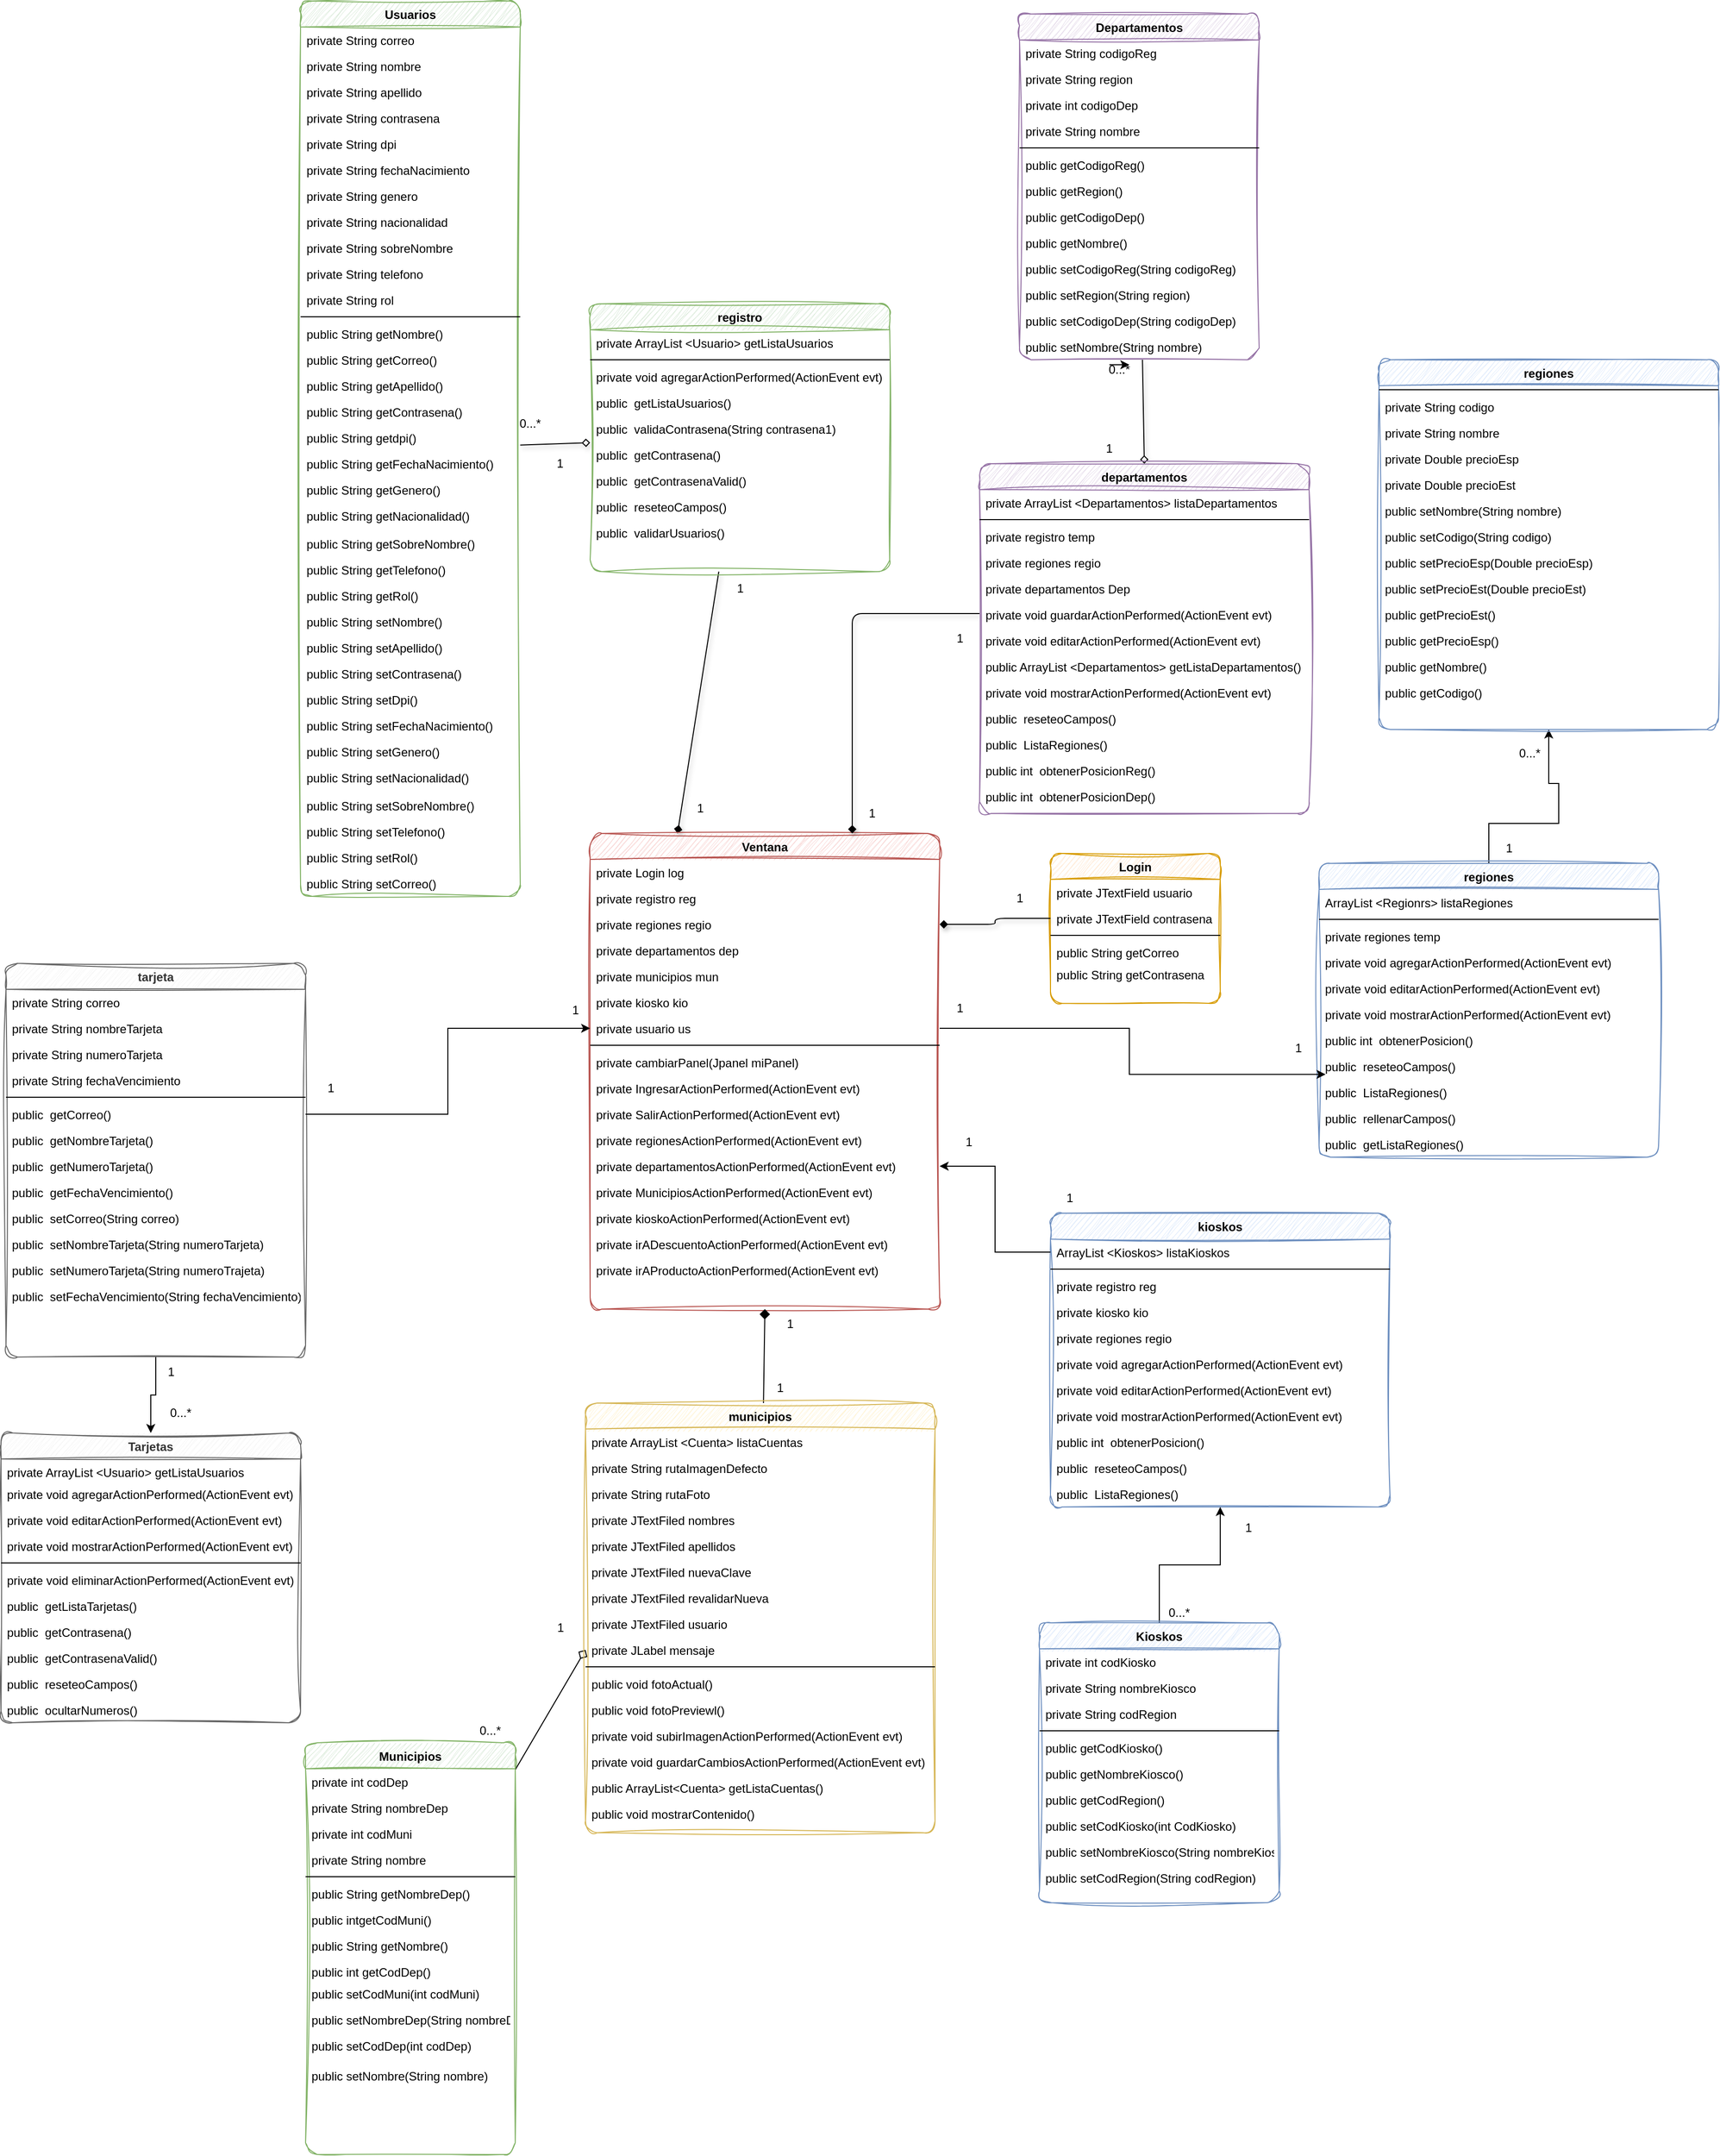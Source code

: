 <mxfile version="20.8.16" type="device"><diagram name="Página-1" id="EThFy8Z6eEBauYoTtd6C"><mxGraphModel dx="9456" dy="5711" grid="1" gridSize="10" guides="1" tooltips="1" connect="1" arrows="1" fold="1" page="1" pageScale="1" pageWidth="827" pageHeight="1169" math="0" shadow="0"><root><mxCell id="0"/><mxCell id="1" parent="0"/><mxCell id="7kkBmOU34sKxrKiw-6LC-1" style="rounded=1;orthogonalLoop=1;jettySize=auto;html=1;endArrow=diamond;endFill=0;shadow=1;" edge="1" parent="1" source="7kkBmOU34sKxrKiw-6LC-2" target="7kkBmOU34sKxrKiw-6LC-20"><mxGeometry relative="1" as="geometry"/></mxCell><mxCell id="7kkBmOU34sKxrKiw-6LC-2" value="Usuarios" style="swimlane;fontStyle=1;align=center;verticalAlign=top;childLayout=stackLayout;horizontal=1;startSize=26;horizontalStack=0;resizeParent=1;resizeLast=0;collapsible=1;marginBottom=0;rounded=1;shadow=0;strokeWidth=1;fillColor=#d5e8d4;strokeColor=#82b366;sketch=1;curveFitting=1;jiggle=2;" vertex="1" parent="1"><mxGeometry x="-6540" y="-4643" width="220" height="896" as="geometry"><mxRectangle x="550" y="140" width="160" height="26" as="alternateBounds"/></mxGeometry></mxCell><mxCell id="7kkBmOU34sKxrKiw-6LC-3" value="private String correo" style="text;align=left;verticalAlign=top;spacingLeft=4;spacingRight=4;overflow=hidden;rotatable=0;points=[[0,0.5],[1,0.5]];portConstraint=eastwest;" vertex="1" parent="7kkBmOU34sKxrKiw-6LC-2"><mxGeometry y="26" width="220" height="26" as="geometry"/></mxCell><mxCell id="7kkBmOU34sKxrKiw-6LC-4" value="private String nombre" style="text;align=left;verticalAlign=top;spacingLeft=4;spacingRight=4;overflow=hidden;rotatable=0;points=[[0,0.5],[1,0.5]];portConstraint=eastwest;rounded=0;shadow=0;html=0;" vertex="1" parent="7kkBmOU34sKxrKiw-6LC-2"><mxGeometry y="52" width="220" height="26" as="geometry"/></mxCell><mxCell id="7kkBmOU34sKxrKiw-6LC-108" value="private String apellido" style="text;align=left;verticalAlign=top;spacingLeft=4;spacingRight=4;overflow=hidden;rotatable=0;points=[[0,0.5],[1,0.5]];portConstraint=eastwest;" vertex="1" parent="7kkBmOU34sKxrKiw-6LC-2"><mxGeometry y="78" width="220" height="26" as="geometry"/></mxCell><mxCell id="7kkBmOU34sKxrKiw-6LC-111" value="private String contrasena" style="text;align=left;verticalAlign=top;spacingLeft=4;spacingRight=4;overflow=hidden;rotatable=0;points=[[0,0.5],[1,0.5]];portConstraint=eastwest;" vertex="1" parent="7kkBmOU34sKxrKiw-6LC-2"><mxGeometry y="104" width="220" height="26" as="geometry"/></mxCell><mxCell id="7kkBmOU34sKxrKiw-6LC-114" value="private String dpi" style="text;align=left;verticalAlign=top;spacingLeft=4;spacingRight=4;overflow=hidden;rotatable=0;points=[[0,0.5],[1,0.5]];portConstraint=eastwest;" vertex="1" parent="7kkBmOU34sKxrKiw-6LC-2"><mxGeometry y="130" width="220" height="26" as="geometry"/></mxCell><mxCell id="7kkBmOU34sKxrKiw-6LC-106" value="private String fechaNacimiento" style="text;align=left;verticalAlign=top;spacingLeft=4;spacingRight=4;overflow=hidden;rotatable=0;points=[[0,0.5],[1,0.5]];portConstraint=eastwest;rounded=0;shadow=0;html=0;" vertex="1" parent="7kkBmOU34sKxrKiw-6LC-2"><mxGeometry y="156" width="220" height="26" as="geometry"/></mxCell><mxCell id="7kkBmOU34sKxrKiw-6LC-113" value="private String genero" style="text;align=left;verticalAlign=top;spacingLeft=4;spacingRight=4;overflow=hidden;rotatable=0;points=[[0,0.5],[1,0.5]];portConstraint=eastwest;" vertex="1" parent="7kkBmOU34sKxrKiw-6LC-2"><mxGeometry y="182" width="220" height="26" as="geometry"/></mxCell><mxCell id="7kkBmOU34sKxrKiw-6LC-112" value="private String nacionalidad" style="text;align=left;verticalAlign=top;spacingLeft=4;spacingRight=4;overflow=hidden;rotatable=0;points=[[0,0.5],[1,0.5]];portConstraint=eastwest;" vertex="1" parent="7kkBmOU34sKxrKiw-6LC-2"><mxGeometry y="208" width="220" height="26" as="geometry"/></mxCell><mxCell id="7kkBmOU34sKxrKiw-6LC-115" value="private String sobreNombre" style="text;align=left;verticalAlign=top;spacingLeft=4;spacingRight=4;overflow=hidden;rotatable=0;points=[[0,0.5],[1,0.5]];portConstraint=eastwest;" vertex="1" parent="7kkBmOU34sKxrKiw-6LC-2"><mxGeometry y="234" width="220" height="26" as="geometry"/></mxCell><mxCell id="7kkBmOU34sKxrKiw-6LC-118" value="private String telefono" style="text;align=left;verticalAlign=top;spacingLeft=4;spacingRight=4;overflow=hidden;rotatable=0;points=[[0,0.5],[1,0.5]];portConstraint=eastwest;" vertex="1" parent="7kkBmOU34sKxrKiw-6LC-2"><mxGeometry y="260" width="220" height="26" as="geometry"/></mxCell><mxCell id="7kkBmOU34sKxrKiw-6LC-120" value="private String rol" style="text;align=left;verticalAlign=top;spacingLeft=4;spacingRight=4;overflow=hidden;rotatable=0;points=[[0,0.5],[1,0.5]];portConstraint=eastwest;" vertex="1" parent="7kkBmOU34sKxrKiw-6LC-2"><mxGeometry y="286" width="220" height="26" as="geometry"/></mxCell><mxCell id="7kkBmOU34sKxrKiw-6LC-5" value="" style="line;html=1;strokeWidth=1;align=left;verticalAlign=middle;spacingTop=-1;spacingLeft=3;spacingRight=3;rotatable=0;labelPosition=right;points=[];portConstraint=eastwest;" vertex="1" parent="7kkBmOU34sKxrKiw-6LC-2"><mxGeometry y="312" width="220" height="8" as="geometry"/></mxCell><mxCell id="7kkBmOU34sKxrKiw-6LC-6" value="public String getNombre()" style="text;align=left;verticalAlign=top;spacingLeft=4;spacingRight=4;overflow=hidden;rotatable=0;points=[[0,0.5],[1,0.5]];portConstraint=eastwest;" vertex="1" parent="7kkBmOU34sKxrKiw-6LC-2"><mxGeometry y="320" width="220" height="26" as="geometry"/></mxCell><mxCell id="7kkBmOU34sKxrKiw-6LC-122" value="public String getCorreo()" style="text;align=left;verticalAlign=top;spacingLeft=4;spacingRight=4;overflow=hidden;rotatable=0;points=[[0,0.5],[1,0.5]];portConstraint=eastwest;" vertex="1" parent="7kkBmOU34sKxrKiw-6LC-2"><mxGeometry y="346" width="220" height="26" as="geometry"/></mxCell><mxCell id="7kkBmOU34sKxrKiw-6LC-123" value="public String getApellido()" style="text;align=left;verticalAlign=top;spacingLeft=4;spacingRight=4;overflow=hidden;rotatable=0;points=[[0,0.5],[1,0.5]];portConstraint=eastwest;" vertex="1" parent="7kkBmOU34sKxrKiw-6LC-2"><mxGeometry y="372" width="220" height="26" as="geometry"/></mxCell><mxCell id="7kkBmOU34sKxrKiw-6LC-124" value="public String getContrasena()" style="text;align=left;verticalAlign=top;spacingLeft=4;spacingRight=4;overflow=hidden;rotatable=0;points=[[0,0.5],[1,0.5]];portConstraint=eastwest;" vertex="1" parent="7kkBmOU34sKxrKiw-6LC-2"><mxGeometry y="398" width="220" height="26" as="geometry"/></mxCell><mxCell id="7kkBmOU34sKxrKiw-6LC-125" value="public String getdpi()" style="text;align=left;verticalAlign=top;spacingLeft=4;spacingRight=4;overflow=hidden;rotatable=0;points=[[0,0.5],[1,0.5]];portConstraint=eastwest;" vertex="1" parent="7kkBmOU34sKxrKiw-6LC-2"><mxGeometry y="424" width="220" height="26" as="geometry"/></mxCell><mxCell id="7kkBmOU34sKxrKiw-6LC-126" value="public String getFechaNacimiento()" style="text;align=left;verticalAlign=top;spacingLeft=4;spacingRight=4;overflow=hidden;rotatable=0;points=[[0,0.5],[1,0.5]];portConstraint=eastwest;" vertex="1" parent="7kkBmOU34sKxrKiw-6LC-2"><mxGeometry y="450" width="220" height="26" as="geometry"/></mxCell><mxCell id="7kkBmOU34sKxrKiw-6LC-146" value="public String getGenero()" style="text;align=left;verticalAlign=top;spacingLeft=4;spacingRight=4;overflow=hidden;rotatable=0;points=[[0,0.5],[1,0.5]];portConstraint=eastwest;" vertex="1" parent="7kkBmOU34sKxrKiw-6LC-2"><mxGeometry y="476" width="220" height="26" as="geometry"/></mxCell><mxCell id="7kkBmOU34sKxrKiw-6LC-147" value="public String getNacionalidad()" style="text;align=left;verticalAlign=top;spacingLeft=4;spacingRight=4;overflow=hidden;rotatable=0;points=[[0,0.5],[1,0.5]];portConstraint=eastwest;" vertex="1" parent="7kkBmOU34sKxrKiw-6LC-2"><mxGeometry y="502" width="220" height="28" as="geometry"/></mxCell><mxCell id="7kkBmOU34sKxrKiw-6LC-148" value="public String getSobreNombre()" style="text;align=left;verticalAlign=top;spacingLeft=4;spacingRight=4;overflow=hidden;rotatable=0;points=[[0,0.5],[1,0.5]];portConstraint=eastwest;" vertex="1" parent="7kkBmOU34sKxrKiw-6LC-2"><mxGeometry y="530" width="220" height="26" as="geometry"/></mxCell><mxCell id="7kkBmOU34sKxrKiw-6LC-152" value="public String getTelefono()" style="text;align=left;verticalAlign=top;spacingLeft=4;spacingRight=4;overflow=hidden;rotatable=0;points=[[0,0.5],[1,0.5]];portConstraint=eastwest;" vertex="1" parent="7kkBmOU34sKxrKiw-6LC-2"><mxGeometry y="556" width="220" height="26" as="geometry"/></mxCell><mxCell id="7kkBmOU34sKxrKiw-6LC-153" value="public String getRol()" style="text;align=left;verticalAlign=top;spacingLeft=4;spacingRight=4;overflow=hidden;rotatable=0;points=[[0,0.5],[1,0.5]];portConstraint=eastwest;" vertex="1" parent="7kkBmOU34sKxrKiw-6LC-2"><mxGeometry y="582" width="220" height="26" as="geometry"/></mxCell><mxCell id="7kkBmOU34sKxrKiw-6LC-162" value="public String setNombre()" style="text;align=left;verticalAlign=top;spacingLeft=4;spacingRight=4;overflow=hidden;rotatable=0;points=[[0,0.5],[1,0.5]];portConstraint=eastwest;" vertex="1" parent="7kkBmOU34sKxrKiw-6LC-2"><mxGeometry y="608" width="220" height="26" as="geometry"/></mxCell><mxCell id="7kkBmOU34sKxrKiw-6LC-154" value="public String setApellido()" style="text;align=left;verticalAlign=top;spacingLeft=4;spacingRight=4;overflow=hidden;rotatable=0;points=[[0,0.5],[1,0.5]];portConstraint=eastwest;" vertex="1" parent="7kkBmOU34sKxrKiw-6LC-2"><mxGeometry y="634" width="220" height="26" as="geometry"/></mxCell><mxCell id="7kkBmOU34sKxrKiw-6LC-155" value="public String setContrasena()" style="text;align=left;verticalAlign=top;spacingLeft=4;spacingRight=4;overflow=hidden;rotatable=0;points=[[0,0.5],[1,0.5]];portConstraint=eastwest;" vertex="1" parent="7kkBmOU34sKxrKiw-6LC-2"><mxGeometry y="660" width="220" height="26" as="geometry"/></mxCell><mxCell id="7kkBmOU34sKxrKiw-6LC-156" value="public String setDpi()" style="text;align=left;verticalAlign=top;spacingLeft=4;spacingRight=4;overflow=hidden;rotatable=0;points=[[0,0.5],[1,0.5]];portConstraint=eastwest;" vertex="1" parent="7kkBmOU34sKxrKiw-6LC-2"><mxGeometry y="686" width="220" height="26" as="geometry"/></mxCell><mxCell id="7kkBmOU34sKxrKiw-6LC-157" value="public String setFechaNacimiento()" style="text;align=left;verticalAlign=top;spacingLeft=4;spacingRight=4;overflow=hidden;rotatable=0;points=[[0,0.5],[1,0.5]];portConstraint=eastwest;" vertex="1" parent="7kkBmOU34sKxrKiw-6LC-2"><mxGeometry y="712" width="220" height="26" as="geometry"/></mxCell><mxCell id="7kkBmOU34sKxrKiw-6LC-158" value="public String setGenero()" style="text;align=left;verticalAlign=top;spacingLeft=4;spacingRight=4;overflow=hidden;rotatable=0;points=[[0,0.5],[1,0.5]];portConstraint=eastwest;" vertex="1" parent="7kkBmOU34sKxrKiw-6LC-2"><mxGeometry y="738" width="220" height="26" as="geometry"/></mxCell><mxCell id="7kkBmOU34sKxrKiw-6LC-159" value="public String setNacionalidad()" style="text;align=left;verticalAlign=top;spacingLeft=4;spacingRight=4;overflow=hidden;rotatable=0;points=[[0,0.5],[1,0.5]];portConstraint=eastwest;" vertex="1" parent="7kkBmOU34sKxrKiw-6LC-2"><mxGeometry y="764" width="220" height="28" as="geometry"/></mxCell><mxCell id="7kkBmOU34sKxrKiw-6LC-160" value="public String setSobreNombre()" style="text;align=left;verticalAlign=top;spacingLeft=4;spacingRight=4;overflow=hidden;rotatable=0;points=[[0,0.5],[1,0.5]];portConstraint=eastwest;" vertex="1" parent="7kkBmOU34sKxrKiw-6LC-2"><mxGeometry y="792" width="220" height="26" as="geometry"/></mxCell><mxCell id="7kkBmOU34sKxrKiw-6LC-149" value="public String setTelefono()" style="text;align=left;verticalAlign=top;spacingLeft=4;spacingRight=4;overflow=hidden;rotatable=0;points=[[0,0.5],[1,0.5]];portConstraint=eastwest;" vertex="1" parent="7kkBmOU34sKxrKiw-6LC-2"><mxGeometry y="818" width="220" height="26" as="geometry"/></mxCell><mxCell id="7kkBmOU34sKxrKiw-6LC-161" value="public String setRol()" style="text;align=left;verticalAlign=top;spacingLeft=4;spacingRight=4;overflow=hidden;rotatable=0;points=[[0,0.5],[1,0.5]];portConstraint=eastwest;" vertex="1" parent="7kkBmOU34sKxrKiw-6LC-2"><mxGeometry y="844" width="220" height="26" as="geometry"/></mxCell><mxCell id="7kkBmOU34sKxrKiw-6LC-163" value="public String setCorreo()" style="text;align=left;verticalAlign=top;spacingLeft=4;spacingRight=4;overflow=hidden;rotatable=0;points=[[0,0.5],[1,0.5]];portConstraint=eastwest;" vertex="1" parent="7kkBmOU34sKxrKiw-6LC-2"><mxGeometry y="870" width="220" height="26" as="geometry"/></mxCell><mxCell id="7kkBmOU34sKxrKiw-6LC-10" style="rounded=0;orthogonalLoop=1;jettySize=auto;html=1;entryX=0.5;entryY=0;entryDx=0;entryDy=0;endArrow=diamond;endFill=0;shadow=1;" edge="1" parent="1" source="7kkBmOU34sKxrKiw-6LC-11" target="7kkBmOU34sKxrKiw-6LC-47"><mxGeometry relative="1" as="geometry"/></mxCell><mxCell id="7kkBmOU34sKxrKiw-6LC-11" value="Departamentos" style="swimlane;fontStyle=1;align=center;verticalAlign=top;childLayout=stackLayout;horizontal=1;startSize=26;horizontalStack=0;resizeParent=1;resizeLast=0;collapsible=1;marginBottom=0;rounded=1;shadow=0;strokeWidth=1;fillColor=#e1d5e7;strokeColor=#9673a6;sketch=1;curveFitting=1;jiggle=2;" vertex="1" parent="1"><mxGeometry x="-5820" y="-4630" width="240" height="346" as="geometry"><mxRectangle x="550" y="140" width="160" height="26" as="alternateBounds"/></mxGeometry></mxCell><mxCell id="7kkBmOU34sKxrKiw-6LC-12" value="private String codigoReg" style="text;align=left;verticalAlign=top;spacingLeft=4;spacingRight=4;overflow=hidden;rotatable=0;points=[[0,0.5],[1,0.5]];portConstraint=eastwest;" vertex="1" parent="7kkBmOU34sKxrKiw-6LC-11"><mxGeometry y="26" width="240" height="26" as="geometry"/></mxCell><mxCell id="7kkBmOU34sKxrKiw-6LC-13" value="private String region" style="text;align=left;verticalAlign=top;spacingLeft=4;spacingRight=4;overflow=hidden;rotatable=0;points=[[0,0.5],[1,0.5]];portConstraint=eastwest;rounded=0;shadow=0;html=0;" vertex="1" parent="7kkBmOU34sKxrKiw-6LC-11"><mxGeometry y="52" width="240" height="26" as="geometry"/></mxCell><mxCell id="7kkBmOU34sKxrKiw-6LC-194" value="private int codigoDep" style="text;align=left;verticalAlign=top;spacingLeft=4;spacingRight=4;overflow=hidden;rotatable=0;points=[[0,0.5],[1,0.5]];portConstraint=eastwest;" vertex="1" parent="7kkBmOU34sKxrKiw-6LC-11"><mxGeometry y="78" width="240" height="26" as="geometry"/></mxCell><mxCell id="7kkBmOU34sKxrKiw-6LC-15" value="private String nombre" style="text;align=left;verticalAlign=top;spacingLeft=4;spacingRight=4;overflow=hidden;rotatable=0;points=[[0,0.5],[1,0.5]];portConstraint=eastwest;" vertex="1" parent="7kkBmOU34sKxrKiw-6LC-11"><mxGeometry y="104" width="240" height="26" as="geometry"/></mxCell><mxCell id="7kkBmOU34sKxrKiw-6LC-14" value="" style="line;html=1;strokeWidth=1;align=left;verticalAlign=middle;spacingTop=-1;spacingLeft=3;spacingRight=3;rotatable=0;labelPosition=right;points=[];portConstraint=eastwest;" vertex="1" parent="7kkBmOU34sKxrKiw-6LC-11"><mxGeometry y="130" width="240" height="8" as="geometry"/></mxCell><mxCell id="7kkBmOU34sKxrKiw-6LC-17" value="public getCodigoReg()" style="text;align=left;verticalAlign=top;spacingLeft=4;spacingRight=4;overflow=hidden;rotatable=0;points=[[0,0.5],[1,0.5]];portConstraint=eastwest;" vertex="1" parent="7kkBmOU34sKxrKiw-6LC-11"><mxGeometry y="138" width="240" height="26" as="geometry"/></mxCell><mxCell id="7kkBmOU34sKxrKiw-6LC-18" value="public getRegion()&#10;&#10;" style="text;align=left;verticalAlign=top;spacingLeft=4;spacingRight=4;overflow=hidden;rotatable=0;points=[[0,0.5],[1,0.5]];portConstraint=eastwest;" vertex="1" parent="7kkBmOU34sKxrKiw-6LC-11"><mxGeometry y="164" width="240" height="26" as="geometry"/></mxCell><mxCell id="7kkBmOU34sKxrKiw-6LC-196" value="public getCodigoDep()" style="text;align=left;verticalAlign=top;spacingLeft=4;spacingRight=4;overflow=hidden;rotatable=0;points=[[0,0.5],[1,0.5]];portConstraint=eastwest;" vertex="1" parent="7kkBmOU34sKxrKiw-6LC-11"><mxGeometry y="190" width="240" height="26" as="geometry"/></mxCell><mxCell id="7kkBmOU34sKxrKiw-6LC-197" value="public getNombre()&#10;&#10;" style="text;align=left;verticalAlign=top;spacingLeft=4;spacingRight=4;overflow=hidden;rotatable=0;points=[[0,0.5],[1,0.5]];portConstraint=eastwest;" vertex="1" parent="7kkBmOU34sKxrKiw-6LC-11"><mxGeometry y="216" width="240" height="26" as="geometry"/></mxCell><mxCell id="7kkBmOU34sKxrKiw-6LC-198" value="public setCodigoReg(String codigoReg)" style="text;align=left;verticalAlign=top;spacingLeft=4;spacingRight=4;overflow=hidden;rotatable=0;points=[[0,0.5],[1,0.5]];portConstraint=eastwest;" vertex="1" parent="7kkBmOU34sKxrKiw-6LC-11"><mxGeometry y="242" width="240" height="26" as="geometry"/></mxCell><mxCell id="7kkBmOU34sKxrKiw-6LC-199" value="public setRegion(String region)&#10;&#10;" style="text;align=left;verticalAlign=top;spacingLeft=4;spacingRight=4;overflow=hidden;rotatable=0;points=[[0,0.5],[1,0.5]];portConstraint=eastwest;" vertex="1" parent="7kkBmOU34sKxrKiw-6LC-11"><mxGeometry y="268" width="240" height="26" as="geometry"/></mxCell><mxCell id="7kkBmOU34sKxrKiw-6LC-200" value="public setCodigoDep(String codigoDep)" style="text;align=left;verticalAlign=top;spacingLeft=4;spacingRight=4;overflow=hidden;rotatable=0;points=[[0,0.5],[1,0.5]];portConstraint=eastwest;" vertex="1" parent="7kkBmOU34sKxrKiw-6LC-11"><mxGeometry y="294" width="240" height="26" as="geometry"/></mxCell><mxCell id="7kkBmOU34sKxrKiw-6LC-201" value="public setNombre(String nombre)&#10;&#10;" style="text;align=left;verticalAlign=top;spacingLeft=4;spacingRight=4;overflow=hidden;rotatable=0;points=[[0,0.5],[1,0.5]];portConstraint=eastwest;" vertex="1" parent="7kkBmOU34sKxrKiw-6LC-11"><mxGeometry y="320" width="240" height="26" as="geometry"/></mxCell><mxCell id="7kkBmOU34sKxrKiw-6LC-19" style="rounded=1;orthogonalLoop=1;jettySize=auto;html=1;entryX=0.25;entryY=0;entryDx=0;entryDy=0;endArrow=diamond;endFill=1;shadow=1;" edge="1" parent="1" source="7kkBmOU34sKxrKiw-6LC-20" target="7kkBmOU34sKxrKiw-6LC-25"><mxGeometry relative="1" as="geometry"/></mxCell><mxCell id="7kkBmOU34sKxrKiw-6LC-20" value="registro" style="swimlane;fontStyle=1;align=center;verticalAlign=top;childLayout=stackLayout;horizontal=1;startSize=26;horizontalStack=0;resizeParent=1;resizeLast=0;collapsible=1;marginBottom=0;rounded=1;shadow=0;strokeWidth=1;fillColor=#d5e8d4;strokeColor=#82b366;sketch=1;curveFitting=1;jiggle=2;" vertex="1" parent="1"><mxGeometry x="-6250" y="-4340" width="300" height="268" as="geometry"><mxRectangle x="550" y="140" width="160" height="26" as="alternateBounds"/></mxGeometry></mxCell><mxCell id="7kkBmOU34sKxrKiw-6LC-21" value="private ArrayList &lt;Usuario&gt; getListaUsuarios" style="text;align=left;verticalAlign=top;spacingLeft=4;spacingRight=4;overflow=hidden;rotatable=0;points=[[0,0.5],[1,0.5]];portConstraint=eastwest;" vertex="1" parent="7kkBmOU34sKxrKiw-6LC-20"><mxGeometry y="26" width="300" height="26" as="geometry"/></mxCell><mxCell id="7kkBmOU34sKxrKiw-6LC-22" value="" style="line;html=1;strokeWidth=1;align=left;verticalAlign=middle;spacingTop=-1;spacingLeft=3;spacingRight=3;rotatable=0;labelPosition=right;points=[];portConstraint=eastwest;" vertex="1" parent="7kkBmOU34sKxrKiw-6LC-20"><mxGeometry y="52" width="300" height="8" as="geometry"/></mxCell><mxCell id="7kkBmOU34sKxrKiw-6LC-23" value="private void agregarActionPerformed(ActionEvent evt)" style="text;align=left;verticalAlign=top;spacingLeft=4;spacingRight=4;overflow=hidden;rotatable=0;points=[[0,0.5],[1,0.5]];portConstraint=eastwest;" vertex="1" parent="7kkBmOU34sKxrKiw-6LC-20"><mxGeometry y="60" width="300" height="26" as="geometry"/></mxCell><mxCell id="7kkBmOU34sKxrKiw-6LC-24" value="public  getListaUsuarios()" style="text;align=left;verticalAlign=top;spacingLeft=4;spacingRight=4;overflow=hidden;rotatable=0;points=[[0,0.5],[1,0.5]];portConstraint=eastwest;" vertex="1" parent="7kkBmOU34sKxrKiw-6LC-20"><mxGeometry y="86" width="300" height="26" as="geometry"/></mxCell><mxCell id="7kkBmOU34sKxrKiw-6LC-179" value="public  validaContrasena(String contrasena1)" style="text;align=left;verticalAlign=top;spacingLeft=4;spacingRight=4;overflow=hidden;rotatable=0;points=[[0,0.5],[1,0.5]];portConstraint=eastwest;" vertex="1" parent="7kkBmOU34sKxrKiw-6LC-20"><mxGeometry y="112" width="300" height="26" as="geometry"/></mxCell><mxCell id="7kkBmOU34sKxrKiw-6LC-180" value="public  getContrasena()" style="text;align=left;verticalAlign=top;spacingLeft=4;spacingRight=4;overflow=hidden;rotatable=0;points=[[0,0.5],[1,0.5]];portConstraint=eastwest;" vertex="1" parent="7kkBmOU34sKxrKiw-6LC-20"><mxGeometry y="138" width="300" height="26" as="geometry"/></mxCell><mxCell id="7kkBmOU34sKxrKiw-6LC-181" value="public  getContrasenaValid()" style="text;align=left;verticalAlign=top;spacingLeft=4;spacingRight=4;overflow=hidden;rotatable=0;points=[[0,0.5],[1,0.5]];portConstraint=eastwest;" vertex="1" parent="7kkBmOU34sKxrKiw-6LC-20"><mxGeometry y="164" width="300" height="26" as="geometry"/></mxCell><mxCell id="7kkBmOU34sKxrKiw-6LC-182" value="public  reseteoCampos()" style="text;align=left;verticalAlign=top;spacingLeft=4;spacingRight=4;overflow=hidden;rotatable=0;points=[[0,0.5],[1,0.5]];portConstraint=eastwest;" vertex="1" parent="7kkBmOU34sKxrKiw-6LC-20"><mxGeometry y="190" width="300" height="26" as="geometry"/></mxCell><mxCell id="7kkBmOU34sKxrKiw-6LC-183" value="public  validarUsuarios()" style="text;align=left;verticalAlign=top;spacingLeft=4;spacingRight=4;overflow=hidden;rotatable=0;points=[[0,0.5],[1,0.5]];portConstraint=eastwest;" vertex="1" parent="7kkBmOU34sKxrKiw-6LC-20"><mxGeometry y="216" width="300" height="26" as="geometry"/></mxCell><mxCell id="7kkBmOU34sKxrKiw-6LC-25" value="Ventana" style="swimlane;fontStyle=1;align=center;verticalAlign=top;childLayout=stackLayout;horizontal=1;startSize=26;horizontalStack=0;resizeParent=1;resizeLast=0;collapsible=1;marginBottom=0;rounded=1;shadow=0;strokeWidth=1;fillColor=#f8cecc;strokeColor=#b85450;sketch=1;curveFitting=1;jiggle=2;" vertex="1" parent="1"><mxGeometry x="-6250" y="-3810" width="350" height="476" as="geometry"><mxRectangle x="550" y="140" width="160" height="26" as="alternateBounds"/></mxGeometry></mxCell><mxCell id="7kkBmOU34sKxrKiw-6LC-26" value="private Login log" style="text;align=left;verticalAlign=top;spacingLeft=4;spacingRight=4;overflow=hidden;rotatable=0;points=[[0,0.5],[1,0.5]];portConstraint=eastwest;" vertex="1" parent="7kkBmOU34sKxrKiw-6LC-25"><mxGeometry y="26" width="350" height="26" as="geometry"/></mxCell><mxCell id="7kkBmOU34sKxrKiw-6LC-27" value="private registro reg" style="text;align=left;verticalAlign=top;spacingLeft=4;spacingRight=4;overflow=hidden;rotatable=0;points=[[0,0.5],[1,0.5]];portConstraint=eastwest;rounded=0;shadow=0;html=0;" vertex="1" parent="7kkBmOU34sKxrKiw-6LC-25"><mxGeometry y="52" width="350" height="26" as="geometry"/></mxCell><mxCell id="7kkBmOU34sKxrKiw-6LC-29" value="private regiones regio" style="text;align=left;verticalAlign=top;spacingLeft=4;spacingRight=4;overflow=hidden;rotatable=0;points=[[0,0.5],[1,0.5]];portConstraint=eastwest;" vertex="1" parent="7kkBmOU34sKxrKiw-6LC-25"><mxGeometry y="78" width="350" height="26" as="geometry"/></mxCell><mxCell id="7kkBmOU34sKxrKiw-6LC-168" value="private departamentos dep" style="text;align=left;verticalAlign=top;spacingLeft=4;spacingRight=4;overflow=hidden;rotatable=0;points=[[0,0.5],[1,0.5]];portConstraint=eastwest;" vertex="1" parent="7kkBmOU34sKxrKiw-6LC-25"><mxGeometry y="104" width="350" height="26" as="geometry"/></mxCell><mxCell id="7kkBmOU34sKxrKiw-6LC-171" value="private municipios mun" style="text;align=left;verticalAlign=top;spacingLeft=4;spacingRight=4;overflow=hidden;rotatable=0;points=[[0,0.5],[1,0.5]];portConstraint=eastwest;" vertex="1" parent="7kkBmOU34sKxrKiw-6LC-25"><mxGeometry y="130" width="350" height="26" as="geometry"/></mxCell><mxCell id="7kkBmOU34sKxrKiw-6LC-170" value="private kiosko kio" style="text;align=left;verticalAlign=top;spacingLeft=4;spacingRight=4;overflow=hidden;rotatable=0;points=[[0,0.5],[1,0.5]];portConstraint=eastwest;rounded=0;shadow=0;html=0;" vertex="1" parent="7kkBmOU34sKxrKiw-6LC-25"><mxGeometry y="156" width="350" height="26" as="geometry"/></mxCell><mxCell id="7kkBmOU34sKxrKiw-6LC-169" value="private usuario us" style="text;align=left;verticalAlign=top;spacingLeft=4;spacingRight=4;overflow=hidden;rotatable=0;points=[[0,0.5],[1,0.5]];portConstraint=eastwest;" vertex="1" parent="7kkBmOU34sKxrKiw-6LC-25"><mxGeometry y="182" width="350" height="26" as="geometry"/></mxCell><mxCell id="7kkBmOU34sKxrKiw-6LC-30" value="" style="line;html=1;strokeWidth=1;align=left;verticalAlign=middle;spacingTop=-1;spacingLeft=3;spacingRight=3;rotatable=0;labelPosition=right;points=[];portConstraint=eastwest;" vertex="1" parent="7kkBmOU34sKxrKiw-6LC-25"><mxGeometry y="208" width="350" height="8" as="geometry"/></mxCell><mxCell id="7kkBmOU34sKxrKiw-6LC-31" value="private cambiarPanel(Jpanel miPanel)" style="text;align=left;verticalAlign=top;spacingLeft=4;spacingRight=4;overflow=hidden;rotatable=0;points=[[0,0.5],[1,0.5]];portConstraint=eastwest;" vertex="1" parent="7kkBmOU34sKxrKiw-6LC-25"><mxGeometry y="216" width="350" height="26" as="geometry"/></mxCell><mxCell id="7kkBmOU34sKxrKiw-6LC-32" value="private IngresarActionPerformed(ActionEvent evt)&#10;" style="text;align=left;verticalAlign=top;spacingLeft=4;spacingRight=4;overflow=hidden;rotatable=0;points=[[0,0.5],[1,0.5]];portConstraint=eastwest;rounded=0;shadow=0;html=0;" vertex="1" parent="7kkBmOU34sKxrKiw-6LC-25"><mxGeometry y="242" width="350" height="26" as="geometry"/></mxCell><mxCell id="7kkBmOU34sKxrKiw-6LC-33" value="private SalirActionPerformed(ActionEvent evt)" style="text;align=left;verticalAlign=top;spacingLeft=4;spacingRight=4;overflow=hidden;rotatable=0;points=[[0,0.5],[1,0.5]];portConstraint=eastwest;rounded=0;shadow=0;html=0;" vertex="1" parent="7kkBmOU34sKxrKiw-6LC-25"><mxGeometry y="268" width="350" height="26" as="geometry"/></mxCell><mxCell id="7kkBmOU34sKxrKiw-6LC-34" value="private regionesActionPerformed(ActionEvent evt)" style="text;align=left;verticalAlign=top;spacingLeft=4;spacingRight=4;overflow=hidden;rotatable=0;points=[[0,0.5],[1,0.5]];portConstraint=eastwest;rounded=0;shadow=0;html=0;" vertex="1" parent="7kkBmOU34sKxrKiw-6LC-25"><mxGeometry y="294" width="350" height="26" as="geometry"/></mxCell><mxCell id="7kkBmOU34sKxrKiw-6LC-35" value="private departamentosActionPerformed(ActionEvent evt)" style="text;align=left;verticalAlign=top;spacingLeft=4;spacingRight=4;overflow=hidden;rotatable=0;points=[[0,0.5],[1,0.5]];portConstraint=eastwest;rounded=0;shadow=0;html=0;" vertex="1" parent="7kkBmOU34sKxrKiw-6LC-25"><mxGeometry y="320" width="350" height="26" as="geometry"/></mxCell><mxCell id="7kkBmOU34sKxrKiw-6LC-164" value="private MunicipiosActionPerformed(ActionEvent evt)&#10;" style="text;align=left;verticalAlign=top;spacingLeft=4;spacingRight=4;overflow=hidden;rotatable=0;points=[[0,0.5],[1,0.5]];portConstraint=eastwest;rounded=0;shadow=0;html=0;" vertex="1" parent="7kkBmOU34sKxrKiw-6LC-25"><mxGeometry y="346" width="350" height="26" as="geometry"/></mxCell><mxCell id="7kkBmOU34sKxrKiw-6LC-165" value="private kioskoActionPerformed(ActionEvent evt)" style="text;align=left;verticalAlign=top;spacingLeft=4;spacingRight=4;overflow=hidden;rotatable=0;points=[[0,0.5],[1,0.5]];portConstraint=eastwest;rounded=0;shadow=0;html=0;" vertex="1" parent="7kkBmOU34sKxrKiw-6LC-25"><mxGeometry y="372" width="350" height="26" as="geometry"/></mxCell><mxCell id="7kkBmOU34sKxrKiw-6LC-166" value="private irADescuentoActionPerformed(ActionEvent evt)" style="text;align=left;verticalAlign=top;spacingLeft=4;spacingRight=4;overflow=hidden;rotatable=0;points=[[0,0.5],[1,0.5]];portConstraint=eastwest;rounded=0;shadow=0;html=0;" vertex="1" parent="7kkBmOU34sKxrKiw-6LC-25"><mxGeometry y="398" width="350" height="26" as="geometry"/></mxCell><mxCell id="7kkBmOU34sKxrKiw-6LC-167" value="private irAProductoActionPerformed(ActionEvent evt)" style="text;align=left;verticalAlign=top;spacingLeft=4;spacingRight=4;overflow=hidden;rotatable=0;points=[[0,0.5],[1,0.5]];portConstraint=eastwest;rounded=0;shadow=0;html=0;" vertex="1" parent="7kkBmOU34sKxrKiw-6LC-25"><mxGeometry y="424" width="350" height="26" as="geometry"/></mxCell><mxCell id="7kkBmOU34sKxrKiw-6LC-36" value="kioskos" style="swimlane;fontStyle=1;align=center;verticalAlign=top;childLayout=stackLayout;horizontal=1;startSize=26;horizontalStack=0;resizeParent=1;resizeLast=0;collapsible=1;marginBottom=0;rounded=1;shadow=0;strokeWidth=1;sketch=1;curveFitting=1;jiggle=2;fillColor=#dae8fc;strokeColor=#6c8ebf;" vertex="1" parent="1"><mxGeometry x="-5789" y="-3430" width="340" height="294" as="geometry"><mxRectangle x="550" y="140" width="160" height="26" as="alternateBounds"/></mxGeometry></mxCell><mxCell id="7kkBmOU34sKxrKiw-6LC-37" value="ArrayList &lt;Kioskos&gt; listaKioskos" style="text;align=left;verticalAlign=top;spacingLeft=4;spacingRight=4;overflow=hidden;rotatable=0;points=[[0,0.5],[1,0.5]];portConstraint=eastwest;" vertex="1" parent="7kkBmOU34sKxrKiw-6LC-36"><mxGeometry y="26" width="340" height="26" as="geometry"/></mxCell><mxCell id="7kkBmOU34sKxrKiw-6LC-38" value="" style="line;html=1;strokeWidth=1;align=left;verticalAlign=middle;spacingTop=-1;spacingLeft=3;spacingRight=3;rotatable=0;labelPosition=right;points=[];portConstraint=eastwest;" vertex="1" parent="7kkBmOU34sKxrKiw-6LC-36"><mxGeometry y="52" width="340" height="8" as="geometry"/></mxCell><mxCell id="7kkBmOU34sKxrKiw-6LC-232" value="private registro reg" style="text;align=left;verticalAlign=top;spacingLeft=4;spacingRight=4;overflow=hidden;rotatable=0;points=[[0,0.5],[1,0.5]];portConstraint=eastwest;rounded=0;shadow=0;html=0;" vertex="1" parent="7kkBmOU34sKxrKiw-6LC-36"><mxGeometry y="60" width="340" height="26" as="geometry"/></mxCell><mxCell id="7kkBmOU34sKxrKiw-6LC-234" value="private kiosko kio" style="text;align=left;verticalAlign=top;spacingLeft=4;spacingRight=4;overflow=hidden;rotatable=0;points=[[0,0.5],[1,0.5]];portConstraint=eastwest;rounded=0;shadow=0;html=0;" vertex="1" parent="7kkBmOU34sKxrKiw-6LC-36"><mxGeometry y="86" width="340" height="26" as="geometry"/></mxCell><mxCell id="7kkBmOU34sKxrKiw-6LC-233" value="private regiones regio" style="text;align=left;verticalAlign=top;spacingLeft=4;spacingRight=4;overflow=hidden;rotatable=0;points=[[0,0.5],[1,0.5]];portConstraint=eastwest;" vertex="1" parent="7kkBmOU34sKxrKiw-6LC-36"><mxGeometry y="112" width="340" height="26" as="geometry"/></mxCell><mxCell id="7kkBmOU34sKxrKiw-6LC-235" value="private void agregarActionPerformed(ActionEvent evt)" style="text;align=left;verticalAlign=top;spacingLeft=4;spacingRight=4;overflow=hidden;rotatable=0;points=[[0,0.5],[1,0.5]];portConstraint=eastwest;" vertex="1" parent="7kkBmOU34sKxrKiw-6LC-36"><mxGeometry y="138" width="340" height="26" as="geometry"/></mxCell><mxCell id="7kkBmOU34sKxrKiw-6LC-237" value="private void editarActionPerformed(ActionEvent evt)" style="text;align=left;verticalAlign=top;spacingLeft=4;spacingRight=4;overflow=hidden;rotatable=0;points=[[0,0.5],[1,0.5]];portConstraint=eastwest;" vertex="1" parent="7kkBmOU34sKxrKiw-6LC-36"><mxGeometry y="164" width="340" height="26" as="geometry"/></mxCell><mxCell id="7kkBmOU34sKxrKiw-6LC-236" value="private void mostrarActionPerformed(ActionEvent evt)" style="text;align=left;verticalAlign=top;spacingLeft=4;spacingRight=4;overflow=hidden;rotatable=0;points=[[0,0.5],[1,0.5]];portConstraint=eastwest;" vertex="1" parent="7kkBmOU34sKxrKiw-6LC-36"><mxGeometry y="190" width="340" height="26" as="geometry"/></mxCell><mxCell id="7kkBmOU34sKxrKiw-6LC-240" value="public int  obtenerPosicion()" style="text;align=left;verticalAlign=top;spacingLeft=4;spacingRight=4;overflow=hidden;rotatable=0;points=[[0,0.5],[1,0.5]];portConstraint=eastwest;" vertex="1" parent="7kkBmOU34sKxrKiw-6LC-36"><mxGeometry y="216" width="340" height="26" as="geometry"/></mxCell><mxCell id="7kkBmOU34sKxrKiw-6LC-239" value="public  reseteoCampos()" style="text;align=left;verticalAlign=top;spacingLeft=4;spacingRight=4;overflow=hidden;rotatable=0;points=[[0,0.5],[1,0.5]];portConstraint=eastwest;" vertex="1" parent="7kkBmOU34sKxrKiw-6LC-36"><mxGeometry y="242" width="340" height="26" as="geometry"/></mxCell><mxCell id="7kkBmOU34sKxrKiw-6LC-238" value="public  ListaRegiones()" style="text;align=left;verticalAlign=top;spacingLeft=4;spacingRight=4;overflow=hidden;rotatable=0;points=[[0,0.5],[1,0.5]];portConstraint=eastwest;" vertex="1" parent="7kkBmOU34sKxrKiw-6LC-36"><mxGeometry y="268" width="340" height="26" as="geometry"/></mxCell><mxCell id="7kkBmOU34sKxrKiw-6LC-40" value="Login" style="swimlane;fontStyle=1;align=center;verticalAlign=top;childLayout=stackLayout;horizontal=1;startSize=26;horizontalStack=0;resizeParent=1;resizeLast=0;collapsible=1;marginBottom=0;rounded=1;shadow=0;strokeWidth=1;fillColor=#ffe6cc;strokeColor=#d79b00;sketch=1;curveFitting=1;jiggle=2;" vertex="1" parent="1"><mxGeometry x="-5789" y="-3790" width="170" height="150" as="geometry"><mxRectangle x="550" y="140" width="160" height="26" as="alternateBounds"/></mxGeometry></mxCell><mxCell id="7kkBmOU34sKxrKiw-6LC-41" value="private JTextField usuario" style="text;align=left;verticalAlign=top;spacingLeft=4;spacingRight=4;overflow=hidden;rotatable=0;points=[[0,0.5],[1,0.5]];portConstraint=eastwest;" vertex="1" parent="7kkBmOU34sKxrKiw-6LC-40"><mxGeometry y="26" width="170" height="26" as="geometry"/></mxCell><mxCell id="7kkBmOU34sKxrKiw-6LC-42" value="private JTextField contrasena" style="text;align=left;verticalAlign=top;spacingLeft=4;spacingRight=4;overflow=hidden;rotatable=0;points=[[0,0.5],[1,0.5]];portConstraint=eastwest;rounded=0;shadow=0;html=0;" vertex="1" parent="7kkBmOU34sKxrKiw-6LC-40"><mxGeometry y="52" width="170" height="26" as="geometry"/></mxCell><mxCell id="7kkBmOU34sKxrKiw-6LC-43" value="" style="line;html=1;strokeWidth=1;align=left;verticalAlign=middle;spacingTop=-1;spacingLeft=3;spacingRight=3;rotatable=0;labelPosition=right;points=[];portConstraint=eastwest;" vertex="1" parent="7kkBmOU34sKxrKiw-6LC-40"><mxGeometry y="78" width="170" height="8" as="geometry"/></mxCell><mxCell id="7kkBmOU34sKxrKiw-6LC-44" value="public String getCorreo" style="text;align=left;verticalAlign=top;spacingLeft=4;spacingRight=4;overflow=hidden;rotatable=0;points=[[0,0.5],[1,0.5]];portConstraint=eastwest;" vertex="1" parent="7kkBmOU34sKxrKiw-6LC-40"><mxGeometry y="86" width="170" height="22" as="geometry"/></mxCell><mxCell id="7kkBmOU34sKxrKiw-6LC-45" value="public String getContrasena" style="text;align=left;verticalAlign=top;spacingLeft=4;spacingRight=4;overflow=hidden;rotatable=0;points=[[0,0.5],[1,0.5]];portConstraint=eastwest;" vertex="1" parent="7kkBmOU34sKxrKiw-6LC-40"><mxGeometry y="108" width="170" height="26" as="geometry"/></mxCell><mxCell id="7kkBmOU34sKxrKiw-6LC-46" style="edgeStyle=orthogonalEdgeStyle;rounded=1;orthogonalLoop=1;jettySize=auto;html=1;entryX=0.75;entryY=0;entryDx=0;entryDy=0;endArrow=diamond;endFill=1;shadow=1;" edge="1" parent="1" source="7kkBmOU34sKxrKiw-6LC-47" target="7kkBmOU34sKxrKiw-6LC-25"><mxGeometry relative="1" as="geometry"><Array as="points"><mxPoint x="-5988" y="-4030"/></Array></mxGeometry></mxCell><mxCell id="7kkBmOU34sKxrKiw-6LC-47" value="departamentos" style="swimlane;fontStyle=1;align=center;verticalAlign=top;childLayout=stackLayout;horizontal=1;startSize=26;horizontalStack=0;resizeParent=1;resizeLast=0;collapsible=1;marginBottom=0;rounded=1;shadow=0;strokeWidth=1;fillColor=#e1d5e7;strokeColor=#9673a6;sketch=1;curveFitting=1;jiggle=2;" vertex="1" parent="1"><mxGeometry x="-5860" y="-4180" width="330" height="350" as="geometry"><mxRectangle x="550" y="140" width="160" height="26" as="alternateBounds"/></mxGeometry></mxCell><mxCell id="7kkBmOU34sKxrKiw-6LC-48" value="private ArrayList &lt;Departamentos&gt; listaDepartamentos" style="text;align=left;verticalAlign=top;spacingLeft=4;spacingRight=4;overflow=hidden;rotatable=0;points=[[0,0.5],[1,0.5]];portConstraint=eastwest;" vertex="1" parent="7kkBmOU34sKxrKiw-6LC-47"><mxGeometry y="26" width="330" height="26" as="geometry"/></mxCell><mxCell id="7kkBmOU34sKxrKiw-6LC-49" value="" style="line;html=1;strokeWidth=1;align=left;verticalAlign=middle;spacingTop=-1;spacingLeft=3;spacingRight=3;rotatable=0;labelPosition=right;points=[];portConstraint=eastwest;" vertex="1" parent="7kkBmOU34sKxrKiw-6LC-47"><mxGeometry y="52" width="330" height="8" as="geometry"/></mxCell><mxCell id="7kkBmOU34sKxrKiw-6LC-204" value="private registro temp" style="text;align=left;verticalAlign=top;spacingLeft=4;spacingRight=4;overflow=hidden;rotatable=0;points=[[0,0.5],[1,0.5]];portConstraint=eastwest;rounded=0;shadow=0;html=0;" vertex="1" parent="7kkBmOU34sKxrKiw-6LC-47"><mxGeometry y="60" width="330" height="26" as="geometry"/></mxCell><mxCell id="7kkBmOU34sKxrKiw-6LC-205" value="private regiones regio" style="text;align=left;verticalAlign=top;spacingLeft=4;spacingRight=4;overflow=hidden;rotatable=0;points=[[0,0.5],[1,0.5]];portConstraint=eastwest;" vertex="1" parent="7kkBmOU34sKxrKiw-6LC-47"><mxGeometry y="86" width="330" height="26" as="geometry"/></mxCell><mxCell id="7kkBmOU34sKxrKiw-6LC-206" value="private departamentos Dep" style="text;align=left;verticalAlign=top;spacingLeft=4;spacingRight=4;overflow=hidden;rotatable=0;points=[[0,0.5],[1,0.5]];portConstraint=eastwest;" vertex="1" parent="7kkBmOU34sKxrKiw-6LC-47"><mxGeometry y="112" width="330" height="26" as="geometry"/></mxCell><mxCell id="7kkBmOU34sKxrKiw-6LC-50" value="private void guardarActionPerformed(ActionEvent evt)" style="text;align=left;verticalAlign=top;spacingLeft=4;spacingRight=4;overflow=hidden;rotatable=0;points=[[0,0.5],[1,0.5]];portConstraint=eastwest;" vertex="1" parent="7kkBmOU34sKxrKiw-6LC-47"><mxGeometry y="138" width="330" height="26" as="geometry"/></mxCell><mxCell id="7kkBmOU34sKxrKiw-6LC-207" value="private void editarActionPerformed(ActionEvent evt)" style="text;align=left;verticalAlign=top;spacingLeft=4;spacingRight=4;overflow=hidden;rotatable=0;points=[[0,0.5],[1,0.5]];portConstraint=eastwest;" vertex="1" parent="7kkBmOU34sKxrKiw-6LC-47"><mxGeometry y="164" width="330" height="26" as="geometry"/></mxCell><mxCell id="7kkBmOU34sKxrKiw-6LC-51" value="public ArrayList &lt;Departamentos&gt; getListaDepartamentos()" style="text;align=left;verticalAlign=top;spacingLeft=4;spacingRight=4;overflow=hidden;rotatable=0;points=[[0,0.5],[1,0.5]];portConstraint=eastwest;" vertex="1" parent="7kkBmOU34sKxrKiw-6LC-47"><mxGeometry y="190" width="330" height="26" as="geometry"/></mxCell><mxCell id="7kkBmOU34sKxrKiw-6LC-208" value="private void mostrarActionPerformed(ActionEvent evt)" style="text;align=left;verticalAlign=top;spacingLeft=4;spacingRight=4;overflow=hidden;rotatable=0;points=[[0,0.5],[1,0.5]];portConstraint=eastwest;" vertex="1" parent="7kkBmOU34sKxrKiw-6LC-47"><mxGeometry y="216" width="330" height="26" as="geometry"/></mxCell><mxCell id="7kkBmOU34sKxrKiw-6LC-211" value="public  reseteoCampos()" style="text;align=left;verticalAlign=top;spacingLeft=4;spacingRight=4;overflow=hidden;rotatable=0;points=[[0,0.5],[1,0.5]];portConstraint=eastwest;" vertex="1" parent="7kkBmOU34sKxrKiw-6LC-47"><mxGeometry y="242" width="330" height="26" as="geometry"/></mxCell><mxCell id="7kkBmOU34sKxrKiw-6LC-212" value="public  ListaRegiones()" style="text;align=left;verticalAlign=top;spacingLeft=4;spacingRight=4;overflow=hidden;rotatable=0;points=[[0,0.5],[1,0.5]];portConstraint=eastwest;" vertex="1" parent="7kkBmOU34sKxrKiw-6LC-47"><mxGeometry y="268" width="330" height="26" as="geometry"/></mxCell><mxCell id="7kkBmOU34sKxrKiw-6LC-213" value="public int  obtenerPosicionReg()" style="text;align=left;verticalAlign=top;spacingLeft=4;spacingRight=4;overflow=hidden;rotatable=0;points=[[0,0.5],[1,0.5]];portConstraint=eastwest;" vertex="1" parent="7kkBmOU34sKxrKiw-6LC-47"><mxGeometry y="294" width="330" height="26" as="geometry"/></mxCell><mxCell id="7kkBmOU34sKxrKiw-6LC-215" value="public int  obtenerPosicionDep()" style="text;align=left;verticalAlign=top;spacingLeft=4;spacingRight=4;overflow=hidden;rotatable=0;points=[[0,0.5],[1,0.5]];portConstraint=eastwest;" vertex="1" parent="7kkBmOU34sKxrKiw-6LC-47"><mxGeometry y="320" width="330" height="26" as="geometry"/></mxCell><mxCell id="7kkBmOU34sKxrKiw-6LC-52" style="edgeStyle=orthogonalEdgeStyle;rounded=1;orthogonalLoop=1;jettySize=auto;html=1;entryX=1;entryY=0.5;entryDx=0;entryDy=0;endArrow=diamond;endFill=1;shadow=1;" edge="1" parent="1" source="7kkBmOU34sKxrKiw-6LC-42" target="7kkBmOU34sKxrKiw-6LC-29"><mxGeometry relative="1" as="geometry"/></mxCell><mxCell id="7kkBmOU34sKxrKiw-6LC-55" value="0...*" style="text;html=1;strokeColor=none;fillColor=none;align=center;verticalAlign=middle;whiteSpace=wrap;rounded=0;" vertex="1" parent="1"><mxGeometry x="-6320" y="-4230" width="20" height="20" as="geometry"/></mxCell><mxCell id="7kkBmOU34sKxrKiw-6LC-62" value="1" style="text;html=1;strokeColor=none;fillColor=none;align=center;verticalAlign=middle;whiteSpace=wrap;rounded=0;" vertex="1" parent="1"><mxGeometry x="-5980" y="-3840" width="25" height="20" as="geometry"/></mxCell><mxCell id="7kkBmOU34sKxrKiw-6LC-66" style="edgeStyle=none;curved=1;rounded=0;orthogonalLoop=1;jettySize=auto;html=1;entryX=0;entryY=0.5;entryDx=0;entryDy=0;fontSize=12;endArrow=diamond;endFill=0;startSize=8;endSize=8;" edge="1" parent="1" source="7kkBmOU34sKxrKiw-6LC-67" target="7kkBmOU34sKxrKiw-6LC-94"><mxGeometry relative="1" as="geometry"/></mxCell><mxCell id="7kkBmOU34sKxrKiw-6LC-67" value="Municipios" style="swimlane;fontStyle=1;align=center;verticalAlign=top;childLayout=stackLayout;horizontal=1;startSize=26;horizontalStack=0;resizeParent=1;resizeLast=0;collapsible=1;marginBottom=0;rounded=1;shadow=0;strokeWidth=1;fillColor=#d5e8d4;strokeColor=#82b366;sketch=1;curveFitting=1;jiggle=2;" vertex="1" parent="1"><mxGeometry x="-6535" y="-2900" width="210" height="412" as="geometry"><mxRectangle x="550" y="140" width="160" height="26" as="alternateBounds"/></mxGeometry></mxCell><mxCell id="7kkBmOU34sKxrKiw-6LC-68" value="private int codDep" style="text;align=left;verticalAlign=top;spacingLeft=4;spacingRight=4;overflow=hidden;rotatable=0;points=[[0,0.5],[1,0.5]];portConstraint=eastwest;" vertex="1" parent="7kkBmOU34sKxrKiw-6LC-67"><mxGeometry y="26" width="210" height="26" as="geometry"/></mxCell><mxCell id="7kkBmOU34sKxrKiw-6LC-69" value="private String nombreDep" style="text;align=left;verticalAlign=top;spacingLeft=4;spacingRight=4;overflow=hidden;rotatable=0;points=[[0,0.5],[1,0.5]];portConstraint=eastwest;rounded=0;shadow=0;html=0;" vertex="1" parent="7kkBmOU34sKxrKiw-6LC-67"><mxGeometry y="52" width="210" height="26" as="geometry"/></mxCell><mxCell id="7kkBmOU34sKxrKiw-6LC-70" value="private int codMuni" style="text;align=left;verticalAlign=top;spacingLeft=4;spacingRight=4;overflow=hidden;rotatable=0;points=[[0,0.5],[1,0.5]];portConstraint=eastwest;rounded=0;shadow=0;html=0;" vertex="1" parent="7kkBmOU34sKxrKiw-6LC-67"><mxGeometry y="78" width="210" height="26" as="geometry"/></mxCell><mxCell id="7kkBmOU34sKxrKiw-6LC-71" value="private String nombre" style="text;align=left;verticalAlign=top;spacingLeft=4;spacingRight=4;overflow=hidden;rotatable=0;points=[[0,0.5],[1,0.5]];portConstraint=eastwest;rounded=0;shadow=0;html=0;" vertex="1" parent="7kkBmOU34sKxrKiw-6LC-67"><mxGeometry y="104" width="210" height="26" as="geometry"/></mxCell><mxCell id="7kkBmOU34sKxrKiw-6LC-73" value="" style="line;html=1;strokeWidth=1;align=left;verticalAlign=middle;spacingTop=-1;spacingLeft=3;spacingRight=3;rotatable=0;labelPosition=right;points=[];portConstraint=eastwest;" vertex="1" parent="7kkBmOU34sKxrKiw-6LC-67"><mxGeometry y="130" width="210" height="8" as="geometry"/></mxCell><mxCell id="7kkBmOU34sKxrKiw-6LC-74" value="public String getNombreDep()" style="text;align=left;verticalAlign=top;spacingLeft=4;spacingRight=4;overflow=hidden;rotatable=0;points=[[0,0.5],[1,0.5]];portConstraint=eastwest;" vertex="1" parent="7kkBmOU34sKxrKiw-6LC-67"><mxGeometry y="138" width="210" height="26" as="geometry"/></mxCell><mxCell id="7kkBmOU34sKxrKiw-6LC-75" value="public intgetCodMuni()" style="text;align=left;verticalAlign=top;spacingLeft=4;spacingRight=4;overflow=hidden;rotatable=0;points=[[0,0.5],[1,0.5]];portConstraint=eastwest;" vertex="1" parent="7kkBmOU34sKxrKiw-6LC-67"><mxGeometry y="164" width="210" height="26" as="geometry"/></mxCell><mxCell id="7kkBmOU34sKxrKiw-6LC-241" value="public String getNombre()" style="text;align=left;verticalAlign=top;spacingLeft=4;spacingRight=4;overflow=hidden;rotatable=0;points=[[0,0.5],[1,0.5]];portConstraint=eastwest;" vertex="1" parent="7kkBmOU34sKxrKiw-6LC-67"><mxGeometry y="190" width="210" height="26" as="geometry"/></mxCell><mxCell id="7kkBmOU34sKxrKiw-6LC-76" value="public int getCodDep()" style="text;align=left;verticalAlign=top;spacingLeft=4;spacingRight=4;overflow=hidden;rotatable=0;points=[[0,0.5],[1,0.5]];portConstraint=eastwest;" vertex="1" parent="7kkBmOU34sKxrKiw-6LC-67"><mxGeometry y="216" width="210" height="22" as="geometry"/></mxCell><mxCell id="7kkBmOU34sKxrKiw-6LC-81" value="public setCodMuni(int codMuni)" style="text;align=left;verticalAlign=top;spacingLeft=4;spacingRight=4;overflow=hidden;rotatable=0;points=[[0,0.5],[1,0.5]];portConstraint=eastwest;" vertex="1" parent="7kkBmOU34sKxrKiw-6LC-67"><mxGeometry y="238" width="210" height="26" as="geometry"/></mxCell><mxCell id="7kkBmOU34sKxrKiw-6LC-242" value="public setNombreDep(String nombreDep)" style="text;align=left;verticalAlign=top;spacingLeft=4;spacingRight=4;overflow=hidden;rotatable=0;points=[[0,0.5],[1,0.5]];portConstraint=eastwest;" vertex="1" parent="7kkBmOU34sKxrKiw-6LC-67"><mxGeometry y="264" width="210" height="26" as="geometry"/></mxCell><mxCell id="7kkBmOU34sKxrKiw-6LC-243" value="public setCodDep(int codDep)" style="text;align=left;verticalAlign=top;spacingLeft=4;spacingRight=4;overflow=hidden;rotatable=0;points=[[0,0.5],[1,0.5]];portConstraint=eastwest;" vertex="1" parent="7kkBmOU34sKxrKiw-6LC-67"><mxGeometry y="290" width="210" height="30" as="geometry"/></mxCell><mxCell id="7kkBmOU34sKxrKiw-6LC-244" value="public setNombre(String nombre)" style="text;align=left;verticalAlign=top;spacingLeft=4;spacingRight=4;overflow=hidden;rotatable=0;points=[[0,0.5],[1,0.5]];portConstraint=eastwest;" vertex="1" parent="7kkBmOU34sKxrKiw-6LC-67"><mxGeometry y="320" width="210" height="26" as="geometry"/></mxCell><mxCell id="7kkBmOU34sKxrKiw-6LC-84" style="edgeStyle=none;curved=1;rounded=0;orthogonalLoop=1;jettySize=auto;html=1;entryX=0.5;entryY=1;entryDx=0;entryDy=0;fontSize=12;startSize=8;endSize=8;endArrow=diamond;endFill=1;" edge="1" parent="1" source="7kkBmOU34sKxrKiw-6LC-85" target="7kkBmOU34sKxrKiw-6LC-25"><mxGeometry relative="1" as="geometry"/></mxCell><mxCell id="7kkBmOU34sKxrKiw-6LC-85" value="municipios" style="swimlane;fontStyle=1;align=center;verticalAlign=top;childLayout=stackLayout;horizontal=1;startSize=26;horizontalStack=0;resizeParent=1;resizeLast=0;collapsible=1;marginBottom=0;rounded=1;shadow=0;strokeWidth=1;fillColor=#fff2cc;strokeColor=#d6b656;sketch=1;curveFitting=1;jiggle=2;" vertex="1" parent="1"><mxGeometry x="-6254.63" y="-3240" width="350" height="430" as="geometry"><mxRectangle x="550" y="140" width="160" height="26" as="alternateBounds"/></mxGeometry></mxCell><mxCell id="7kkBmOU34sKxrKiw-6LC-86" value="private ArrayList &lt;Cuenta&gt; listaCuentas" style="text;align=left;verticalAlign=top;spacingLeft=4;spacingRight=4;overflow=hidden;rotatable=0;points=[[0,0.5],[1,0.5]];portConstraint=eastwest;" vertex="1" parent="7kkBmOU34sKxrKiw-6LC-85"><mxGeometry y="26" width="350" height="26" as="geometry"/></mxCell><mxCell id="7kkBmOU34sKxrKiw-6LC-87" value="private String rutaImagenDefecto" style="text;align=left;verticalAlign=top;spacingLeft=4;spacingRight=4;overflow=hidden;rotatable=0;points=[[0,0.5],[1,0.5]];portConstraint=eastwest;rounded=0;shadow=0;html=0;" vertex="1" parent="7kkBmOU34sKxrKiw-6LC-85"><mxGeometry y="52" width="350" height="26" as="geometry"/></mxCell><mxCell id="7kkBmOU34sKxrKiw-6LC-88" value="private String rutaFoto" style="text;align=left;verticalAlign=top;spacingLeft=4;spacingRight=4;overflow=hidden;rotatable=0;points=[[0,0.5],[1,0.5]];portConstraint=eastwest;rounded=0;shadow=0;html=0;" vertex="1" parent="7kkBmOU34sKxrKiw-6LC-85"><mxGeometry y="78" width="350" height="26" as="geometry"/></mxCell><mxCell id="7kkBmOU34sKxrKiw-6LC-89" value="private JTextFiled nombres" style="text;align=left;verticalAlign=top;spacingLeft=4;spacingRight=4;overflow=hidden;rotatable=0;points=[[0,0.5],[1,0.5]];portConstraint=eastwest;rounded=0;shadow=0;html=0;" vertex="1" parent="7kkBmOU34sKxrKiw-6LC-85"><mxGeometry y="104" width="350" height="26" as="geometry"/></mxCell><mxCell id="7kkBmOU34sKxrKiw-6LC-90" value="private JTextFiled apellidos" style="text;align=left;verticalAlign=top;spacingLeft=4;spacingRight=4;overflow=hidden;rotatable=0;points=[[0,0.5],[1,0.5]];portConstraint=eastwest;rounded=0;shadow=0;html=0;" vertex="1" parent="7kkBmOU34sKxrKiw-6LC-85"><mxGeometry y="130" width="350" height="26" as="geometry"/></mxCell><mxCell id="7kkBmOU34sKxrKiw-6LC-91" value="private JTextFiled nuevaClave" style="text;align=left;verticalAlign=top;spacingLeft=4;spacingRight=4;overflow=hidden;rotatable=0;points=[[0,0.5],[1,0.5]];portConstraint=eastwest;rounded=0;shadow=0;html=0;" vertex="1" parent="7kkBmOU34sKxrKiw-6LC-85"><mxGeometry y="156" width="350" height="26" as="geometry"/></mxCell><mxCell id="7kkBmOU34sKxrKiw-6LC-92" value="private JTextFiled revalidarNueva" style="text;align=left;verticalAlign=top;spacingLeft=4;spacingRight=4;overflow=hidden;rotatable=0;points=[[0,0.5],[1,0.5]];portConstraint=eastwest;rounded=0;shadow=0;html=0;" vertex="1" parent="7kkBmOU34sKxrKiw-6LC-85"><mxGeometry y="182" width="350" height="26" as="geometry"/></mxCell><mxCell id="7kkBmOU34sKxrKiw-6LC-93" value="private JTextFiled usuario" style="text;align=left;verticalAlign=top;spacingLeft=4;spacingRight=4;overflow=hidden;rotatable=0;points=[[0,0.5],[1,0.5]];portConstraint=eastwest;rounded=0;shadow=0;html=0;" vertex="1" parent="7kkBmOU34sKxrKiw-6LC-85"><mxGeometry y="208" width="350" height="26" as="geometry"/></mxCell><mxCell id="7kkBmOU34sKxrKiw-6LC-94" value="private JLabel mensaje" style="text;align=left;verticalAlign=top;spacingLeft=4;spacingRight=4;overflow=hidden;rotatable=0;points=[[0,0.5],[1,0.5]];portConstraint=eastwest;rounded=0;shadow=0;html=0;" vertex="1" parent="7kkBmOU34sKxrKiw-6LC-85"><mxGeometry y="234" width="350" height="26" as="geometry"/></mxCell><mxCell id="7kkBmOU34sKxrKiw-6LC-95" value="" style="line;html=1;strokeWidth=1;align=left;verticalAlign=middle;spacingTop=-1;spacingLeft=3;spacingRight=3;rotatable=0;labelPosition=right;points=[];portConstraint=eastwest;" vertex="1" parent="7kkBmOU34sKxrKiw-6LC-85"><mxGeometry y="260" width="350" height="8" as="geometry"/></mxCell><mxCell id="7kkBmOU34sKxrKiw-6LC-96" value="public void fotoActual()" style="text;align=left;verticalAlign=top;spacingLeft=4;spacingRight=4;overflow=hidden;rotatable=0;points=[[0,0.5],[1,0.5]];portConstraint=eastwest;" vertex="1" parent="7kkBmOU34sKxrKiw-6LC-85"><mxGeometry y="268" width="350" height="26" as="geometry"/></mxCell><mxCell id="7kkBmOU34sKxrKiw-6LC-97" value="public void fotoPreviewl()" style="text;align=left;verticalAlign=top;spacingLeft=4;spacingRight=4;overflow=hidden;rotatable=0;points=[[0,0.5],[1,0.5]];portConstraint=eastwest;" vertex="1" parent="7kkBmOU34sKxrKiw-6LC-85"><mxGeometry y="294" width="350" height="26" as="geometry"/></mxCell><mxCell id="7kkBmOU34sKxrKiw-6LC-98" value="private void subirImagenActionPerformed(ActionEvent evt)" style="text;align=left;verticalAlign=top;spacingLeft=4;spacingRight=4;overflow=hidden;rotatable=0;points=[[0,0.5],[1,0.5]];portConstraint=eastwest;" vertex="1" parent="7kkBmOU34sKxrKiw-6LC-85"><mxGeometry y="320" width="350" height="26" as="geometry"/></mxCell><mxCell id="7kkBmOU34sKxrKiw-6LC-99" value="private void guardarCambiosActionPerformed(ActionEvent evt)" style="text;align=left;verticalAlign=top;spacingLeft=4;spacingRight=4;overflow=hidden;rotatable=0;points=[[0,0.5],[1,0.5]];portConstraint=eastwest;" vertex="1" parent="7kkBmOU34sKxrKiw-6LC-85"><mxGeometry y="346" width="350" height="26" as="geometry"/></mxCell><mxCell id="7kkBmOU34sKxrKiw-6LC-100" value="public ArrayList&lt;Cuenta&gt; getListaCuentas()" style="text;align=left;verticalAlign=top;spacingLeft=4;spacingRight=4;overflow=hidden;rotatable=0;points=[[0,0.5],[1,0.5]];portConstraint=eastwest;" vertex="1" parent="7kkBmOU34sKxrKiw-6LC-85"><mxGeometry y="372" width="350" height="26" as="geometry"/></mxCell><mxCell id="7kkBmOU34sKxrKiw-6LC-101" value="public void mostrarContenido()" style="text;align=left;verticalAlign=top;spacingLeft=4;spacingRight=4;overflow=hidden;rotatable=0;points=[[0,0.5],[1,0.5]];portConstraint=eastwest;" vertex="1" parent="7kkBmOU34sKxrKiw-6LC-85"><mxGeometry y="398" width="350" height="26" as="geometry"/></mxCell><mxCell id="7kkBmOU34sKxrKiw-6LC-186" value="1" style="text;html=1;strokeColor=none;fillColor=none;align=center;verticalAlign=middle;whiteSpace=wrap;rounded=0;" vertex="1" parent="1"><mxGeometry x="-6290" y="-4190" width="20" height="20" as="geometry"/></mxCell><mxCell id="7kkBmOU34sKxrKiw-6LC-188" value="1" style="text;html=1;strokeColor=none;fillColor=none;align=center;verticalAlign=middle;whiteSpace=wrap;rounded=0;" vertex="1" parent="1"><mxGeometry x="-6110" y="-4070" width="20.75" height="30" as="geometry"/></mxCell><mxCell id="7kkBmOU34sKxrKiw-6LC-202" value="0...*" style="text;html=1;strokeColor=none;fillColor=none;align=center;verticalAlign=middle;whiteSpace=wrap;rounded=0;" vertex="1" parent="1"><mxGeometry x="-5730" y="-4284" width="20" height="20" as="geometry"/></mxCell><mxCell id="7kkBmOU34sKxrKiw-6LC-203" value="1" style="text;html=1;strokeColor=none;fillColor=none;align=center;verticalAlign=middle;whiteSpace=wrap;rounded=0;" vertex="1" parent="1"><mxGeometry x="-5740" y="-4205" width="20" height="20" as="geometry"/></mxCell><mxCell id="7kkBmOU34sKxrKiw-6LC-209" value="1" style="text;html=1;strokeColor=none;fillColor=none;align=center;verticalAlign=middle;whiteSpace=wrap;rounded=0;" vertex="1" parent="1"><mxGeometry x="-6150" y="-3850" width="20.75" height="30" as="geometry"/></mxCell><mxCell id="7kkBmOU34sKxrKiw-6LC-216" style="edgeStyle=orthogonalEdgeStyle;rounded=0;orthogonalLoop=1;jettySize=auto;html=1;exitX=0;exitY=0.25;exitDx=0;exitDy=0;entryX=1;entryY=0.25;entryDx=0;entryDy=0;" edge="1" parent="1" source="7kkBmOU34sKxrKiw-6LC-202" target="7kkBmOU34sKxrKiw-6LC-202"><mxGeometry relative="1" as="geometry"/></mxCell><mxCell id="7kkBmOU34sKxrKiw-6LC-231" style="edgeStyle=orthogonalEdgeStyle;rounded=0;orthogonalLoop=1;jettySize=auto;html=1;exitX=0.5;exitY=0;exitDx=0;exitDy=0;entryX=0.5;entryY=1;entryDx=0;entryDy=0;" edge="1" parent="1" source="7kkBmOU34sKxrKiw-6LC-217" target="7kkBmOU34sKxrKiw-6LC-36"><mxGeometry relative="1" as="geometry"/></mxCell><mxCell id="7kkBmOU34sKxrKiw-6LC-217" value="Kioskos" style="swimlane;fontStyle=1;align=center;verticalAlign=top;childLayout=stackLayout;horizontal=1;startSize=26;horizontalStack=0;resizeParent=1;resizeLast=0;collapsible=1;marginBottom=0;rounded=1;shadow=0;strokeWidth=1;fillColor=#dae8fc;strokeColor=#6c8ebf;sketch=1;curveFitting=1;jiggle=2;" vertex="1" parent="1"><mxGeometry x="-5800" y="-3020" width="240" height="280" as="geometry"><mxRectangle x="550" y="140" width="160" height="26" as="alternateBounds"/></mxGeometry></mxCell><mxCell id="7kkBmOU34sKxrKiw-6LC-220" value="private int codKiosko" style="text;align=left;verticalAlign=top;spacingLeft=4;spacingRight=4;overflow=hidden;rotatable=0;points=[[0,0.5],[1,0.5]];portConstraint=eastwest;" vertex="1" parent="7kkBmOU34sKxrKiw-6LC-217"><mxGeometry y="26" width="240" height="26" as="geometry"/></mxCell><mxCell id="7kkBmOU34sKxrKiw-6LC-219" value="private String nombreKiosco" style="text;align=left;verticalAlign=top;spacingLeft=4;spacingRight=4;overflow=hidden;rotatable=0;points=[[0,0.5],[1,0.5]];portConstraint=eastwest;rounded=0;shadow=0;html=0;" vertex="1" parent="7kkBmOU34sKxrKiw-6LC-217"><mxGeometry y="52" width="240" height="26" as="geometry"/></mxCell><mxCell id="7kkBmOU34sKxrKiw-6LC-221" value="private String codRegion" style="text;align=left;verticalAlign=top;spacingLeft=4;spacingRight=4;overflow=hidden;rotatable=0;points=[[0,0.5],[1,0.5]];portConstraint=eastwest;" vertex="1" parent="7kkBmOU34sKxrKiw-6LC-217"><mxGeometry y="78" width="240" height="26" as="geometry"/></mxCell><mxCell id="7kkBmOU34sKxrKiw-6LC-222" value="" style="line;html=1;strokeWidth=1;align=left;verticalAlign=middle;spacingTop=-1;spacingLeft=3;spacingRight=3;rotatable=0;labelPosition=right;points=[];portConstraint=eastwest;" vertex="1" parent="7kkBmOU34sKxrKiw-6LC-217"><mxGeometry y="104" width="240" height="8" as="geometry"/></mxCell><mxCell id="7kkBmOU34sKxrKiw-6LC-223" value="public getCodKiosko()" style="text;align=left;verticalAlign=top;spacingLeft=4;spacingRight=4;overflow=hidden;rotatable=0;points=[[0,0.5],[1,0.5]];portConstraint=eastwest;" vertex="1" parent="7kkBmOU34sKxrKiw-6LC-217"><mxGeometry y="112" width="240" height="26" as="geometry"/></mxCell><mxCell id="7kkBmOU34sKxrKiw-6LC-224" value="public getNombreKiosco()&#10;&#10;" style="text;align=left;verticalAlign=top;spacingLeft=4;spacingRight=4;overflow=hidden;rotatable=0;points=[[0,0.5],[1,0.5]];portConstraint=eastwest;" vertex="1" parent="7kkBmOU34sKxrKiw-6LC-217"><mxGeometry y="138" width="240" height="26" as="geometry"/></mxCell><mxCell id="7kkBmOU34sKxrKiw-6LC-226" value="public getCodRegion()&#10;&#10;" style="text;align=left;verticalAlign=top;spacingLeft=4;spacingRight=4;overflow=hidden;rotatable=0;points=[[0,0.5],[1,0.5]];portConstraint=eastwest;" vertex="1" parent="7kkBmOU34sKxrKiw-6LC-217"><mxGeometry y="164" width="240" height="26" as="geometry"/></mxCell><mxCell id="7kkBmOU34sKxrKiw-6LC-227" value="public setCodKiosko(int CodKiosko)" style="text;align=left;verticalAlign=top;spacingLeft=4;spacingRight=4;overflow=hidden;rotatable=0;points=[[0,0.5],[1,0.5]];portConstraint=eastwest;" vertex="1" parent="7kkBmOU34sKxrKiw-6LC-217"><mxGeometry y="190" width="240" height="26" as="geometry"/></mxCell><mxCell id="7kkBmOU34sKxrKiw-6LC-228" value="public setNombreKiosco(String nombreKiosco)&#10;&#10;" style="text;align=left;verticalAlign=top;spacingLeft=4;spacingRight=4;overflow=hidden;rotatable=0;points=[[0,0.5],[1,0.5]];portConstraint=eastwest;" vertex="1" parent="7kkBmOU34sKxrKiw-6LC-217"><mxGeometry y="216" width="240" height="26" as="geometry"/></mxCell><mxCell id="7kkBmOU34sKxrKiw-6LC-229" value="public setCodRegion(String codRegion)" style="text;align=left;verticalAlign=top;spacingLeft=4;spacingRight=4;overflow=hidden;rotatable=0;points=[[0,0.5],[1,0.5]];portConstraint=eastwest;" vertex="1" parent="7kkBmOU34sKxrKiw-6LC-217"><mxGeometry y="242" width="240" height="26" as="geometry"/></mxCell><mxCell id="7kkBmOU34sKxrKiw-6LC-248" style="edgeStyle=orthogonalEdgeStyle;rounded=0;orthogonalLoop=1;jettySize=auto;html=1;exitX=0;exitY=0.5;exitDx=0;exitDy=0;entryX=1;entryY=0.5;entryDx=0;entryDy=0;" edge="1" parent="1" source="7kkBmOU34sKxrKiw-6LC-37" target="7kkBmOU34sKxrKiw-6LC-35"><mxGeometry relative="1" as="geometry"/></mxCell><mxCell id="7kkBmOU34sKxrKiw-6LC-291" value="" style="edgeStyle=orthogonalEdgeStyle;rounded=0;orthogonalLoop=1;jettySize=auto;html=1;entryX=0.5;entryY=1;entryDx=0;entryDy=0;" edge="1" parent="1" source="7kkBmOU34sKxrKiw-6LC-262" target="7kkBmOU34sKxrKiw-6LC-309"><mxGeometry relative="1" as="geometry"><mxPoint x="-5289.857" y="-3860" as="targetPoint"/><Array as="points"><mxPoint x="-5350" y="-3820"/><mxPoint x="-5280" y="-3820"/><mxPoint x="-5280" y="-3860"/><mxPoint x="-5290" y="-3860"/></Array></mxGeometry></mxCell><mxCell id="7kkBmOU34sKxrKiw-6LC-262" value="regiones" style="swimlane;fontStyle=1;align=center;verticalAlign=top;childLayout=stackLayout;horizontal=1;startSize=26;horizontalStack=0;resizeParent=1;resizeLast=0;collapsible=1;marginBottom=0;rounded=1;shadow=0;strokeWidth=1;sketch=1;curveFitting=1;jiggle=2;fillColor=#dae8fc;strokeColor=#6c8ebf;" vertex="1" parent="1"><mxGeometry x="-5520" y="-3780" width="340" height="294" as="geometry"><mxRectangle x="550" y="140" width="160" height="26" as="alternateBounds"/></mxGeometry></mxCell><mxCell id="7kkBmOU34sKxrKiw-6LC-263" value="ArrayList &lt;Regionrs&gt; listaRegiones" style="text;align=left;verticalAlign=top;spacingLeft=4;spacingRight=4;overflow=hidden;rotatable=0;points=[[0,0.5],[1,0.5]];portConstraint=eastwest;" vertex="1" parent="7kkBmOU34sKxrKiw-6LC-262"><mxGeometry y="26" width="340" height="26" as="geometry"/></mxCell><mxCell id="7kkBmOU34sKxrKiw-6LC-264" value="" style="line;html=1;strokeWidth=1;align=left;verticalAlign=middle;spacingTop=-1;spacingLeft=3;spacingRight=3;rotatable=0;labelPosition=right;points=[];portConstraint=eastwest;" vertex="1" parent="7kkBmOU34sKxrKiw-6LC-262"><mxGeometry y="52" width="340" height="8" as="geometry"/></mxCell><mxCell id="7kkBmOU34sKxrKiw-6LC-267" value="private regiones temp" style="text;align=left;verticalAlign=top;spacingLeft=4;spacingRight=4;overflow=hidden;rotatable=0;points=[[0,0.5],[1,0.5]];portConstraint=eastwest;" vertex="1" parent="7kkBmOU34sKxrKiw-6LC-262"><mxGeometry y="60" width="340" height="26" as="geometry"/></mxCell><mxCell id="7kkBmOU34sKxrKiw-6LC-268" value="private void agregarActionPerformed(ActionEvent evt)" style="text;align=left;verticalAlign=top;spacingLeft=4;spacingRight=4;overflow=hidden;rotatable=0;points=[[0,0.5],[1,0.5]];portConstraint=eastwest;" vertex="1" parent="7kkBmOU34sKxrKiw-6LC-262"><mxGeometry y="86" width="340" height="26" as="geometry"/></mxCell><mxCell id="7kkBmOU34sKxrKiw-6LC-269" value="private void editarActionPerformed(ActionEvent evt)" style="text;align=left;verticalAlign=top;spacingLeft=4;spacingRight=4;overflow=hidden;rotatable=0;points=[[0,0.5],[1,0.5]];portConstraint=eastwest;" vertex="1" parent="7kkBmOU34sKxrKiw-6LC-262"><mxGeometry y="112" width="340" height="26" as="geometry"/></mxCell><mxCell id="7kkBmOU34sKxrKiw-6LC-270" value="private void mostrarActionPerformed(ActionEvent evt)" style="text;align=left;verticalAlign=top;spacingLeft=4;spacingRight=4;overflow=hidden;rotatable=0;points=[[0,0.5],[1,0.5]];portConstraint=eastwest;" vertex="1" parent="7kkBmOU34sKxrKiw-6LC-262"><mxGeometry y="138" width="340" height="26" as="geometry"/></mxCell><mxCell id="7kkBmOU34sKxrKiw-6LC-271" value="public int  obtenerPosicion()" style="text;align=left;verticalAlign=top;spacingLeft=4;spacingRight=4;overflow=hidden;rotatable=0;points=[[0,0.5],[1,0.5]];portConstraint=eastwest;" vertex="1" parent="7kkBmOU34sKxrKiw-6LC-262"><mxGeometry y="164" width="340" height="26" as="geometry"/></mxCell><mxCell id="7kkBmOU34sKxrKiw-6LC-272" value="public  reseteoCampos()" style="text;align=left;verticalAlign=top;spacingLeft=4;spacingRight=4;overflow=hidden;rotatable=0;points=[[0,0.5],[1,0.5]];portConstraint=eastwest;" vertex="1" parent="7kkBmOU34sKxrKiw-6LC-262"><mxGeometry y="190" width="340" height="26" as="geometry"/></mxCell><mxCell id="7kkBmOU34sKxrKiw-6LC-273" value="public  ListaRegiones()" style="text;align=left;verticalAlign=top;spacingLeft=4;spacingRight=4;overflow=hidden;rotatable=0;points=[[0,0.5],[1,0.5]];portConstraint=eastwest;" vertex="1" parent="7kkBmOU34sKxrKiw-6LC-262"><mxGeometry y="216" width="340" height="26" as="geometry"/></mxCell><mxCell id="7kkBmOU34sKxrKiw-6LC-277" value="public  rellenarCampos()" style="text;align=left;verticalAlign=top;spacingLeft=4;spacingRight=4;overflow=hidden;rotatable=0;points=[[0,0.5],[1,0.5]];portConstraint=eastwest;" vertex="1" parent="7kkBmOU34sKxrKiw-6LC-262"><mxGeometry y="242" width="340" height="26" as="geometry"/></mxCell><mxCell id="7kkBmOU34sKxrKiw-6LC-278" value="public  getListaRegiones()" style="text;align=left;verticalAlign=top;spacingLeft=4;spacingRight=4;overflow=hidden;rotatable=0;points=[[0,0.5],[1,0.5]];portConstraint=eastwest;" vertex="1" parent="7kkBmOU34sKxrKiw-6LC-262"><mxGeometry y="268" width="340" height="26" as="geometry"/></mxCell><mxCell id="7kkBmOU34sKxrKiw-6LC-274" style="edgeStyle=orthogonalEdgeStyle;rounded=0;orthogonalLoop=1;jettySize=auto;html=1;exitX=1;exitY=0.5;exitDx=0;exitDy=0;entryX=0.019;entryY=-0.187;entryDx=0;entryDy=0;entryPerimeter=0;" edge="1" parent="1" source="7kkBmOU34sKxrKiw-6LC-169" target="7kkBmOU34sKxrKiw-6LC-273"><mxGeometry relative="1" as="geometry"><mxPoint x="-5650" y="-3590" as="targetPoint"/></mxGeometry></mxCell><mxCell id="7kkBmOU34sKxrKiw-6LC-309" value="regiones" style="swimlane;fontStyle=1;align=center;verticalAlign=top;childLayout=stackLayout;horizontal=1;startSize=26;horizontalStack=0;resizeParent=1;resizeLast=0;collapsible=1;marginBottom=0;rounded=1;shadow=0;strokeWidth=1;sketch=1;curveFitting=1;jiggle=2;fillColor=#dae8fc;strokeColor=#6c8ebf;" vertex="1" parent="1"><mxGeometry x="-5460" y="-4284" width="340" height="370" as="geometry"><mxRectangle x="550" y="140" width="160" height="26" as="alternateBounds"/></mxGeometry></mxCell><mxCell id="7kkBmOU34sKxrKiw-6LC-310" value="" style="line;html=1;strokeWidth=1;align=left;verticalAlign=middle;spacingTop=-1;spacingLeft=3;spacingRight=3;rotatable=0;labelPosition=right;points=[];portConstraint=eastwest;" vertex="1" parent="7kkBmOU34sKxrKiw-6LC-309"><mxGeometry y="26" width="340" height="8" as="geometry"/></mxCell><mxCell id="7kkBmOU34sKxrKiw-6LC-311" value="private String codigo" style="text;align=left;verticalAlign=top;spacingLeft=4;spacingRight=4;overflow=hidden;rotatable=0;points=[[0,0.5],[1,0.5]];portConstraint=eastwest;" vertex="1" parent="7kkBmOU34sKxrKiw-6LC-309"><mxGeometry y="34" width="340" height="26" as="geometry"/></mxCell><mxCell id="7kkBmOU34sKxrKiw-6LC-312" value="private String nombre" style="text;align=left;verticalAlign=top;spacingLeft=4;spacingRight=4;overflow=hidden;rotatable=0;points=[[0,0.5],[1,0.5]];portConstraint=eastwest;" vertex="1" parent="7kkBmOU34sKxrKiw-6LC-309"><mxGeometry y="60" width="340" height="26" as="geometry"/></mxCell><mxCell id="7kkBmOU34sKxrKiw-6LC-313" value="private Double precioEsp" style="text;align=left;verticalAlign=top;spacingLeft=4;spacingRight=4;overflow=hidden;rotatable=0;points=[[0,0.5],[1,0.5]];portConstraint=eastwest;" vertex="1" parent="7kkBmOU34sKxrKiw-6LC-309"><mxGeometry y="86" width="340" height="26" as="geometry"/></mxCell><mxCell id="7kkBmOU34sKxrKiw-6LC-314" value="private Double precioEst" style="text;align=left;verticalAlign=top;spacingLeft=4;spacingRight=4;overflow=hidden;rotatable=0;points=[[0,0.5],[1,0.5]];portConstraint=eastwest;rounded=0;shadow=0;html=0;" vertex="1" parent="7kkBmOU34sKxrKiw-6LC-309"><mxGeometry y="112" width="340" height="26" as="geometry"/></mxCell><mxCell id="7kkBmOU34sKxrKiw-6LC-315" value="public setNombre(String nombre)&#10;&#10;" style="text;align=left;verticalAlign=top;spacingLeft=4;spacingRight=4;overflow=hidden;rotatable=0;points=[[0,0.5],[1,0.5]];portConstraint=eastwest;" vertex="1" parent="7kkBmOU34sKxrKiw-6LC-309"><mxGeometry y="138" width="340" height="26" as="geometry"/></mxCell><mxCell id="7kkBmOU34sKxrKiw-6LC-316" value="public setCodigo(String codigo)" style="text;align=left;verticalAlign=top;spacingLeft=4;spacingRight=4;overflow=hidden;rotatable=0;points=[[0,0.5],[1,0.5]];portConstraint=eastwest;" vertex="1" parent="7kkBmOU34sKxrKiw-6LC-309"><mxGeometry y="164" width="340" height="26" as="geometry"/></mxCell><mxCell id="7kkBmOU34sKxrKiw-6LC-317" value="public setPrecioEsp(Double precioEsp)&#10;&#10;" style="text;align=left;verticalAlign=top;spacingLeft=4;spacingRight=4;overflow=hidden;rotatable=0;points=[[0,0.5],[1,0.5]];portConstraint=eastwest;" vertex="1" parent="7kkBmOU34sKxrKiw-6LC-309"><mxGeometry y="190" width="340" height="26" as="geometry"/></mxCell><mxCell id="7kkBmOU34sKxrKiw-6LC-318" value="public setPrecioEst(Double precioEst)" style="text;align=left;verticalAlign=top;spacingLeft=4;spacingRight=4;overflow=hidden;rotatable=0;points=[[0,0.5],[1,0.5]];portConstraint=eastwest;" vertex="1" parent="7kkBmOU34sKxrKiw-6LC-309"><mxGeometry y="216" width="340" height="26" as="geometry"/></mxCell><mxCell id="7kkBmOU34sKxrKiw-6LC-319" value="public getPrecioEst()&#10;&#10;" style="text;align=left;verticalAlign=top;spacingLeft=4;spacingRight=4;overflow=hidden;rotatable=0;points=[[0,0.5],[1,0.5]];portConstraint=eastwest;" vertex="1" parent="7kkBmOU34sKxrKiw-6LC-309"><mxGeometry y="242" width="340" height="26" as="geometry"/></mxCell><mxCell id="7kkBmOU34sKxrKiw-6LC-320" value="public getPrecioEsp()&#10;&#10;" style="text;align=left;verticalAlign=top;spacingLeft=4;spacingRight=4;overflow=hidden;rotatable=0;points=[[0,0.5],[1,0.5]];portConstraint=eastwest;" vertex="1" parent="7kkBmOU34sKxrKiw-6LC-309"><mxGeometry y="268" width="340" height="26" as="geometry"/></mxCell><mxCell id="7kkBmOU34sKxrKiw-6LC-321" value="public getNombre()&#10;&#10;" style="text;align=left;verticalAlign=top;spacingLeft=4;spacingRight=4;overflow=hidden;rotatable=0;points=[[0,0.5],[1,0.5]];portConstraint=eastwest;" vertex="1" parent="7kkBmOU34sKxrKiw-6LC-309"><mxGeometry y="294" width="340" height="26" as="geometry"/></mxCell><mxCell id="7kkBmOU34sKxrKiw-6LC-322" value="public getCodigo()" style="text;align=left;verticalAlign=top;spacingLeft=4;spacingRight=4;overflow=hidden;rotatable=0;points=[[0,0.5],[1,0.5]];portConstraint=eastwest;" vertex="1" parent="7kkBmOU34sKxrKiw-6LC-309"><mxGeometry y="320" width="340" height="26" as="geometry"/></mxCell><mxCell id="7kkBmOU34sKxrKiw-6LC-352" value="" style="edgeStyle=orthogonalEdgeStyle;rounded=0;orthogonalLoop=1;jettySize=auto;html=1;" edge="1" parent="1" source="7kkBmOU34sKxrKiw-6LC-325" target="7kkBmOU34sKxrKiw-6LC-340"><mxGeometry relative="1" as="geometry"/></mxCell><mxCell id="7kkBmOU34sKxrKiw-6LC-325" value="tarjeta" style="swimlane;fontStyle=1;align=center;verticalAlign=top;childLayout=stackLayout;horizontal=1;startSize=26;horizontalStack=0;resizeParent=1;resizeLast=0;collapsible=1;marginBottom=0;rounded=1;shadow=0;strokeWidth=1;fillColor=#f5f5f5;strokeColor=#666666;sketch=1;curveFitting=1;jiggle=2;fontColor=#333333;" vertex="1" parent="1"><mxGeometry x="-6835" y="-3680" width="300" height="394" as="geometry"><mxRectangle x="550" y="140" width="160" height="26" as="alternateBounds"/></mxGeometry></mxCell><mxCell id="7kkBmOU34sKxrKiw-6LC-353" value="private String correo" style="text;align=left;verticalAlign=top;spacingLeft=4;spacingRight=4;overflow=hidden;rotatable=0;points=[[0,0.5],[1,0.5]];portConstraint=eastwest;" vertex="1" parent="7kkBmOU34sKxrKiw-6LC-325"><mxGeometry y="26" width="300" height="26" as="geometry"/></mxCell><mxCell id="7kkBmOU34sKxrKiw-6LC-354" value="private String nombreTarjeta" style="text;align=left;verticalAlign=top;spacingLeft=4;spacingRight=4;overflow=hidden;rotatable=0;points=[[0,0.5],[1,0.5]];portConstraint=eastwest;rounded=0;shadow=0;html=0;" vertex="1" parent="7kkBmOU34sKxrKiw-6LC-325"><mxGeometry y="52" width="300" height="26" as="geometry"/></mxCell><mxCell id="7kkBmOU34sKxrKiw-6LC-355" value="private String numeroTarjeta" style="text;align=left;verticalAlign=top;spacingLeft=4;spacingRight=4;overflow=hidden;rotatable=0;points=[[0,0.5],[1,0.5]];portConstraint=eastwest;" vertex="1" parent="7kkBmOU34sKxrKiw-6LC-325"><mxGeometry y="78" width="300" height="26" as="geometry"/></mxCell><mxCell id="7kkBmOU34sKxrKiw-6LC-356" value="private String fechaVencimiento" style="text;align=left;verticalAlign=top;spacingLeft=4;spacingRight=4;overflow=hidden;rotatable=0;points=[[0,0.5],[1,0.5]];portConstraint=eastwest;" vertex="1" parent="7kkBmOU34sKxrKiw-6LC-325"><mxGeometry y="104" width="300" height="26" as="geometry"/></mxCell><mxCell id="7kkBmOU34sKxrKiw-6LC-327" value="" style="line;html=1;strokeWidth=1;align=left;verticalAlign=middle;spacingTop=-1;spacingLeft=3;spacingRight=3;rotatable=0;labelPosition=right;points=[];portConstraint=eastwest;" vertex="1" parent="7kkBmOU34sKxrKiw-6LC-325"><mxGeometry y="130" width="300" height="8" as="geometry"/></mxCell><mxCell id="7kkBmOU34sKxrKiw-6LC-329" value="public  getCorreo()" style="text;align=left;verticalAlign=top;spacingLeft=4;spacingRight=4;overflow=hidden;rotatable=0;points=[[0,0.5],[1,0.5]];portConstraint=eastwest;" vertex="1" parent="7kkBmOU34sKxrKiw-6LC-325"><mxGeometry y="138" width="300" height="26" as="geometry"/></mxCell><mxCell id="7kkBmOU34sKxrKiw-6LC-331" value="public  getNombreTarjeta()" style="text;align=left;verticalAlign=top;spacingLeft=4;spacingRight=4;overflow=hidden;rotatable=0;points=[[0,0.5],[1,0.5]];portConstraint=eastwest;" vertex="1" parent="7kkBmOU34sKxrKiw-6LC-325"><mxGeometry y="164" width="300" height="26" as="geometry"/></mxCell><mxCell id="7kkBmOU34sKxrKiw-6LC-332" value="public  getNumeroTarjeta()" style="text;align=left;verticalAlign=top;spacingLeft=4;spacingRight=4;overflow=hidden;rotatable=0;points=[[0,0.5],[1,0.5]];portConstraint=eastwest;" vertex="1" parent="7kkBmOU34sKxrKiw-6LC-325"><mxGeometry y="190" width="300" height="26" as="geometry"/></mxCell><mxCell id="7kkBmOU34sKxrKiw-6LC-333" value="public  getFechaVencimiento()" style="text;align=left;verticalAlign=top;spacingLeft=4;spacingRight=4;overflow=hidden;rotatable=0;points=[[0,0.5],[1,0.5]];portConstraint=eastwest;" vertex="1" parent="7kkBmOU34sKxrKiw-6LC-325"><mxGeometry y="216" width="300" height="26" as="geometry"/></mxCell><mxCell id="7kkBmOU34sKxrKiw-6LC-357" value="public  setCorreo(String correo)" style="text;align=left;verticalAlign=top;spacingLeft=4;spacingRight=4;overflow=hidden;rotatable=0;points=[[0,0.5],[1,0.5]];portConstraint=eastwest;" vertex="1" parent="7kkBmOU34sKxrKiw-6LC-325"><mxGeometry y="242" width="300" height="26" as="geometry"/></mxCell><mxCell id="7kkBmOU34sKxrKiw-6LC-358" value="public  setNombreTarjeta(String numeroTarjeta)" style="text;align=left;verticalAlign=top;spacingLeft=4;spacingRight=4;overflow=hidden;rotatable=0;points=[[0,0.5],[1,0.5]];portConstraint=eastwest;" vertex="1" parent="7kkBmOU34sKxrKiw-6LC-325"><mxGeometry y="268" width="300" height="26" as="geometry"/></mxCell><mxCell id="7kkBmOU34sKxrKiw-6LC-359" value="public  setNumeroTarjeta(String numeroTrajeta)" style="text;align=left;verticalAlign=top;spacingLeft=4;spacingRight=4;overflow=hidden;rotatable=0;points=[[0,0.5],[1,0.5]];portConstraint=eastwest;" vertex="1" parent="7kkBmOU34sKxrKiw-6LC-325"><mxGeometry y="294" width="300" height="26" as="geometry"/></mxCell><mxCell id="7kkBmOU34sKxrKiw-6LC-360" value="public  setFechaVencimiento(String fechaVencimiento)" style="text;align=left;verticalAlign=top;spacingLeft=4;spacingRight=4;overflow=hidden;rotatable=0;points=[[0,0.5],[1,0.5]];portConstraint=eastwest;" vertex="1" parent="7kkBmOU34sKxrKiw-6LC-325"><mxGeometry y="320" width="300" height="26" as="geometry"/></mxCell><mxCell id="7kkBmOU34sKxrKiw-6LC-335" style="edgeStyle=orthogonalEdgeStyle;rounded=0;orthogonalLoop=1;jettySize=auto;html=1;exitX=1;exitY=0.5;exitDx=0;exitDy=0;entryX=0;entryY=0.5;entryDx=0;entryDy=0;" edge="1" parent="1" source="7kkBmOU34sKxrKiw-6LC-329" target="7kkBmOU34sKxrKiw-6LC-169"><mxGeometry relative="1" as="geometry"/></mxCell><mxCell id="7kkBmOU34sKxrKiw-6LC-340" value="Tarjetas" style="swimlane;fontStyle=1;align=center;verticalAlign=top;childLayout=stackLayout;horizontal=1;startSize=26;horizontalStack=0;resizeParent=1;resizeLast=0;collapsible=1;marginBottom=0;rounded=1;shadow=0;strokeWidth=1;fillColor=#f5f5f5;strokeColor=#666666;sketch=1;curveFitting=1;jiggle=2;fontColor=#333333;" vertex="1" parent="1"><mxGeometry x="-6840" y="-3210" width="300" height="290" as="geometry"><mxRectangle x="550" y="140" width="160" height="26" as="alternateBounds"/></mxGeometry></mxCell><mxCell id="7kkBmOU34sKxrKiw-6LC-341" value="private ArrayList &lt;Usuario&gt; getListaUsuarios" style="text;align=left;verticalAlign=top;spacingLeft=4;spacingRight=4;overflow=hidden;rotatable=0;points=[[0,0.5],[1,0.5]];portConstraint=eastwest;" vertex="1" parent="7kkBmOU34sKxrKiw-6LC-340"><mxGeometry y="26" width="300" height="22" as="geometry"/></mxCell><mxCell id="7kkBmOU34sKxrKiw-6LC-343" value="private void agregarActionPerformed(ActionEvent evt)" style="text;align=left;verticalAlign=top;spacingLeft=4;spacingRight=4;overflow=hidden;rotatable=0;points=[[0,0.5],[1,0.5]];portConstraint=eastwest;" vertex="1" parent="7kkBmOU34sKxrKiw-6LC-340"><mxGeometry y="48" width="300" height="26" as="geometry"/></mxCell><mxCell id="7kkBmOU34sKxrKiw-6LC-344" value="private void editarActionPerformed(ActionEvent evt)" style="text;align=left;verticalAlign=top;spacingLeft=4;spacingRight=4;overflow=hidden;rotatable=0;points=[[0,0.5],[1,0.5]];portConstraint=eastwest;" vertex="1" parent="7kkBmOU34sKxrKiw-6LC-340"><mxGeometry y="74" width="300" height="26" as="geometry"/></mxCell><mxCell id="7kkBmOU34sKxrKiw-6LC-345" value="private void mostrarActionPerformed(ActionEvent evt)" style="text;align=left;verticalAlign=top;spacingLeft=4;spacingRight=4;overflow=hidden;rotatable=0;points=[[0,0.5],[1,0.5]];portConstraint=eastwest;" vertex="1" parent="7kkBmOU34sKxrKiw-6LC-340"><mxGeometry y="100" width="300" height="26" as="geometry"/></mxCell><mxCell id="7kkBmOU34sKxrKiw-6LC-342" value="" style="line;html=1;strokeWidth=1;align=left;verticalAlign=middle;spacingTop=-1;spacingLeft=3;spacingRight=3;rotatable=0;labelPosition=right;points=[];portConstraint=eastwest;" vertex="1" parent="7kkBmOU34sKxrKiw-6LC-340"><mxGeometry y="126" width="300" height="8" as="geometry"/></mxCell><mxCell id="7kkBmOU34sKxrKiw-6LC-346" value="private void eliminarActionPerformed(ActionEvent evt)" style="text;align=left;verticalAlign=top;spacingLeft=4;spacingRight=4;overflow=hidden;rotatable=0;points=[[0,0.5],[1,0.5]];portConstraint=eastwest;" vertex="1" parent="7kkBmOU34sKxrKiw-6LC-340"><mxGeometry y="134" width="300" height="26" as="geometry"/></mxCell><mxCell id="7kkBmOU34sKxrKiw-6LC-347" value="public  getListaTarjetas()" style="text;align=left;verticalAlign=top;spacingLeft=4;spacingRight=4;overflow=hidden;rotatable=0;points=[[0,0.5],[1,0.5]];portConstraint=eastwest;" vertex="1" parent="7kkBmOU34sKxrKiw-6LC-340"><mxGeometry y="160" width="300" height="26" as="geometry"/></mxCell><mxCell id="7kkBmOU34sKxrKiw-6LC-348" value="public  getContrasena()" style="text;align=left;verticalAlign=top;spacingLeft=4;spacingRight=4;overflow=hidden;rotatable=0;points=[[0,0.5],[1,0.5]];portConstraint=eastwest;" vertex="1" parent="7kkBmOU34sKxrKiw-6LC-340"><mxGeometry y="186" width="300" height="26" as="geometry"/></mxCell><mxCell id="7kkBmOU34sKxrKiw-6LC-349" value="public  getContrasenaValid()" style="text;align=left;verticalAlign=top;spacingLeft=4;spacingRight=4;overflow=hidden;rotatable=0;points=[[0,0.5],[1,0.5]];portConstraint=eastwest;" vertex="1" parent="7kkBmOU34sKxrKiw-6LC-340"><mxGeometry y="212" width="300" height="26" as="geometry"/></mxCell><mxCell id="7kkBmOU34sKxrKiw-6LC-350" value="public  reseteoCampos()" style="text;align=left;verticalAlign=top;spacingLeft=4;spacingRight=4;overflow=hidden;rotatable=0;points=[[0,0.5],[1,0.5]];portConstraint=eastwest;" vertex="1" parent="7kkBmOU34sKxrKiw-6LC-340"><mxGeometry y="238" width="300" height="26" as="geometry"/></mxCell><mxCell id="7kkBmOU34sKxrKiw-6LC-351" value="public  ocultarNumeros()" style="text;align=left;verticalAlign=top;spacingLeft=4;spacingRight=4;overflow=hidden;rotatable=0;points=[[0,0.5],[1,0.5]];portConstraint=eastwest;" vertex="1" parent="7kkBmOU34sKxrKiw-6LC-340"><mxGeometry y="264" width="300" height="26" as="geometry"/></mxCell><mxCell id="7kkBmOU34sKxrKiw-6LC-363" value="1" style="text;html=1;strokeColor=none;fillColor=none;align=center;verticalAlign=middle;whiteSpace=wrap;rounded=0;" vertex="1" parent="1"><mxGeometry x="-6275.38" y="-3648" width="20.75" height="30" as="geometry"/></mxCell><mxCell id="7kkBmOU34sKxrKiw-6LC-364" value="1" style="text;html=1;strokeColor=none;fillColor=none;align=center;verticalAlign=middle;whiteSpace=wrap;rounded=0;" vertex="1" parent="1"><mxGeometry x="-6520" y="-3570" width="20.75" height="30" as="geometry"/></mxCell><mxCell id="7kkBmOU34sKxrKiw-6LC-365" value="1" style="text;html=1;strokeColor=none;fillColor=none;align=center;verticalAlign=middle;whiteSpace=wrap;rounded=0;" vertex="1" parent="1"><mxGeometry x="-5890" y="-4020" width="20.75" height="30" as="geometry"/></mxCell><mxCell id="7kkBmOU34sKxrKiw-6LC-366" value="1" style="text;html=1;strokeColor=none;fillColor=none;align=center;verticalAlign=middle;whiteSpace=wrap;rounded=0;" vertex="1" parent="1"><mxGeometry x="-5830" y="-3760" width="20.75" height="30" as="geometry"/></mxCell><mxCell id="7kkBmOU34sKxrKiw-6LC-367" value="1" style="text;html=1;strokeColor=none;fillColor=none;align=center;verticalAlign=middle;whiteSpace=wrap;rounded=0;" vertex="1" parent="1"><mxGeometry x="-5890" y="-3650" width="20.75" height="30" as="geometry"/></mxCell><mxCell id="7kkBmOU34sKxrKiw-6LC-368" value="1" style="text;html=1;strokeColor=none;fillColor=none;align=center;verticalAlign=middle;whiteSpace=wrap;rounded=0;" vertex="1" parent="1"><mxGeometry x="-5880.75" y="-3516" width="20.75" height="30" as="geometry"/></mxCell><mxCell id="7kkBmOU34sKxrKiw-6LC-369" value="1" style="text;html=1;strokeColor=none;fillColor=none;align=center;verticalAlign=middle;whiteSpace=wrap;rounded=0;" vertex="1" parent="1"><mxGeometry x="-6060" y="-3334" width="20.75" height="30" as="geometry"/></mxCell><mxCell id="7kkBmOU34sKxrKiw-6LC-370" value="1" style="text;html=1;strokeColor=none;fillColor=none;align=center;verticalAlign=middle;whiteSpace=wrap;rounded=0;" vertex="1" parent="1"><mxGeometry x="-5780" y="-3460" width="20.75" height="30" as="geometry"/></mxCell><mxCell id="7kkBmOU34sKxrKiw-6LC-371" value="1" style="text;html=1;strokeColor=none;fillColor=none;align=center;verticalAlign=middle;whiteSpace=wrap;rounded=0;" vertex="1" parent="1"><mxGeometry x="-6070" y="-3270" width="20.75" height="30" as="geometry"/></mxCell><mxCell id="7kkBmOU34sKxrKiw-6LC-372" value="1" style="text;html=1;strokeColor=none;fillColor=none;align=center;verticalAlign=middle;whiteSpace=wrap;rounded=0;" vertex="1" parent="1"><mxGeometry x="-6290" y="-3030" width="20.75" height="30" as="geometry"/></mxCell><mxCell id="7kkBmOU34sKxrKiw-6LC-373" value="1" style="text;html=1;strokeColor=none;fillColor=none;align=center;verticalAlign=middle;whiteSpace=wrap;rounded=0;" vertex="1" parent="1"><mxGeometry x="-5600.75" y="-3130" width="20.75" height="30" as="geometry"/></mxCell><mxCell id="7kkBmOU34sKxrKiw-6LC-374" value="0...*" style="text;html=1;strokeColor=none;fillColor=none;align=center;verticalAlign=middle;whiteSpace=wrap;rounded=0;" vertex="1" parent="1"><mxGeometry x="-5319.25" y="-3900" width="20" height="20" as="geometry"/></mxCell><mxCell id="7kkBmOU34sKxrKiw-6LC-376" value="0...*" style="text;html=1;strokeColor=none;fillColor=none;align=center;verticalAlign=middle;whiteSpace=wrap;rounded=0;" vertex="1" parent="1"><mxGeometry x="-6670" y="-3240" width="20" height="20" as="geometry"/></mxCell><mxCell id="7kkBmOU34sKxrKiw-6LC-378" value="0...*" style="text;html=1;strokeColor=none;fillColor=none;align=center;verticalAlign=middle;whiteSpace=wrap;rounded=0;" vertex="1" parent="1"><mxGeometry x="-6360" y="-2922" width="20" height="20" as="geometry"/></mxCell><mxCell id="7kkBmOU34sKxrKiw-6LC-379" value="0...*" style="text;html=1;strokeColor=none;fillColor=none;align=center;verticalAlign=middle;whiteSpace=wrap;rounded=0;" vertex="1" parent="1"><mxGeometry x="-5670" y="-3040" width="20" height="20" as="geometry"/></mxCell><mxCell id="7kkBmOU34sKxrKiw-6LC-381" value="1" style="text;html=1;strokeColor=none;fillColor=none;align=center;verticalAlign=middle;whiteSpace=wrap;rounded=0;" vertex="1" parent="1"><mxGeometry x="-6680" y="-3286" width="20.75" height="30" as="geometry"/></mxCell><mxCell id="7kkBmOU34sKxrKiw-6LC-382" value="1" style="text;html=1;strokeColor=none;fillColor=none;align=center;verticalAlign=middle;whiteSpace=wrap;rounded=0;" vertex="1" parent="1"><mxGeometry x="-5340" y="-3810" width="20.75" height="30" as="geometry"/></mxCell><mxCell id="7kkBmOU34sKxrKiw-6LC-383" value="1" style="text;html=1;strokeColor=none;fillColor=none;align=center;verticalAlign=middle;whiteSpace=wrap;rounded=0;" vertex="1" parent="1"><mxGeometry x="-5550.75" y="-3610" width="20.75" height="30" as="geometry"/></mxCell></root></mxGraphModel></diagram></mxfile>